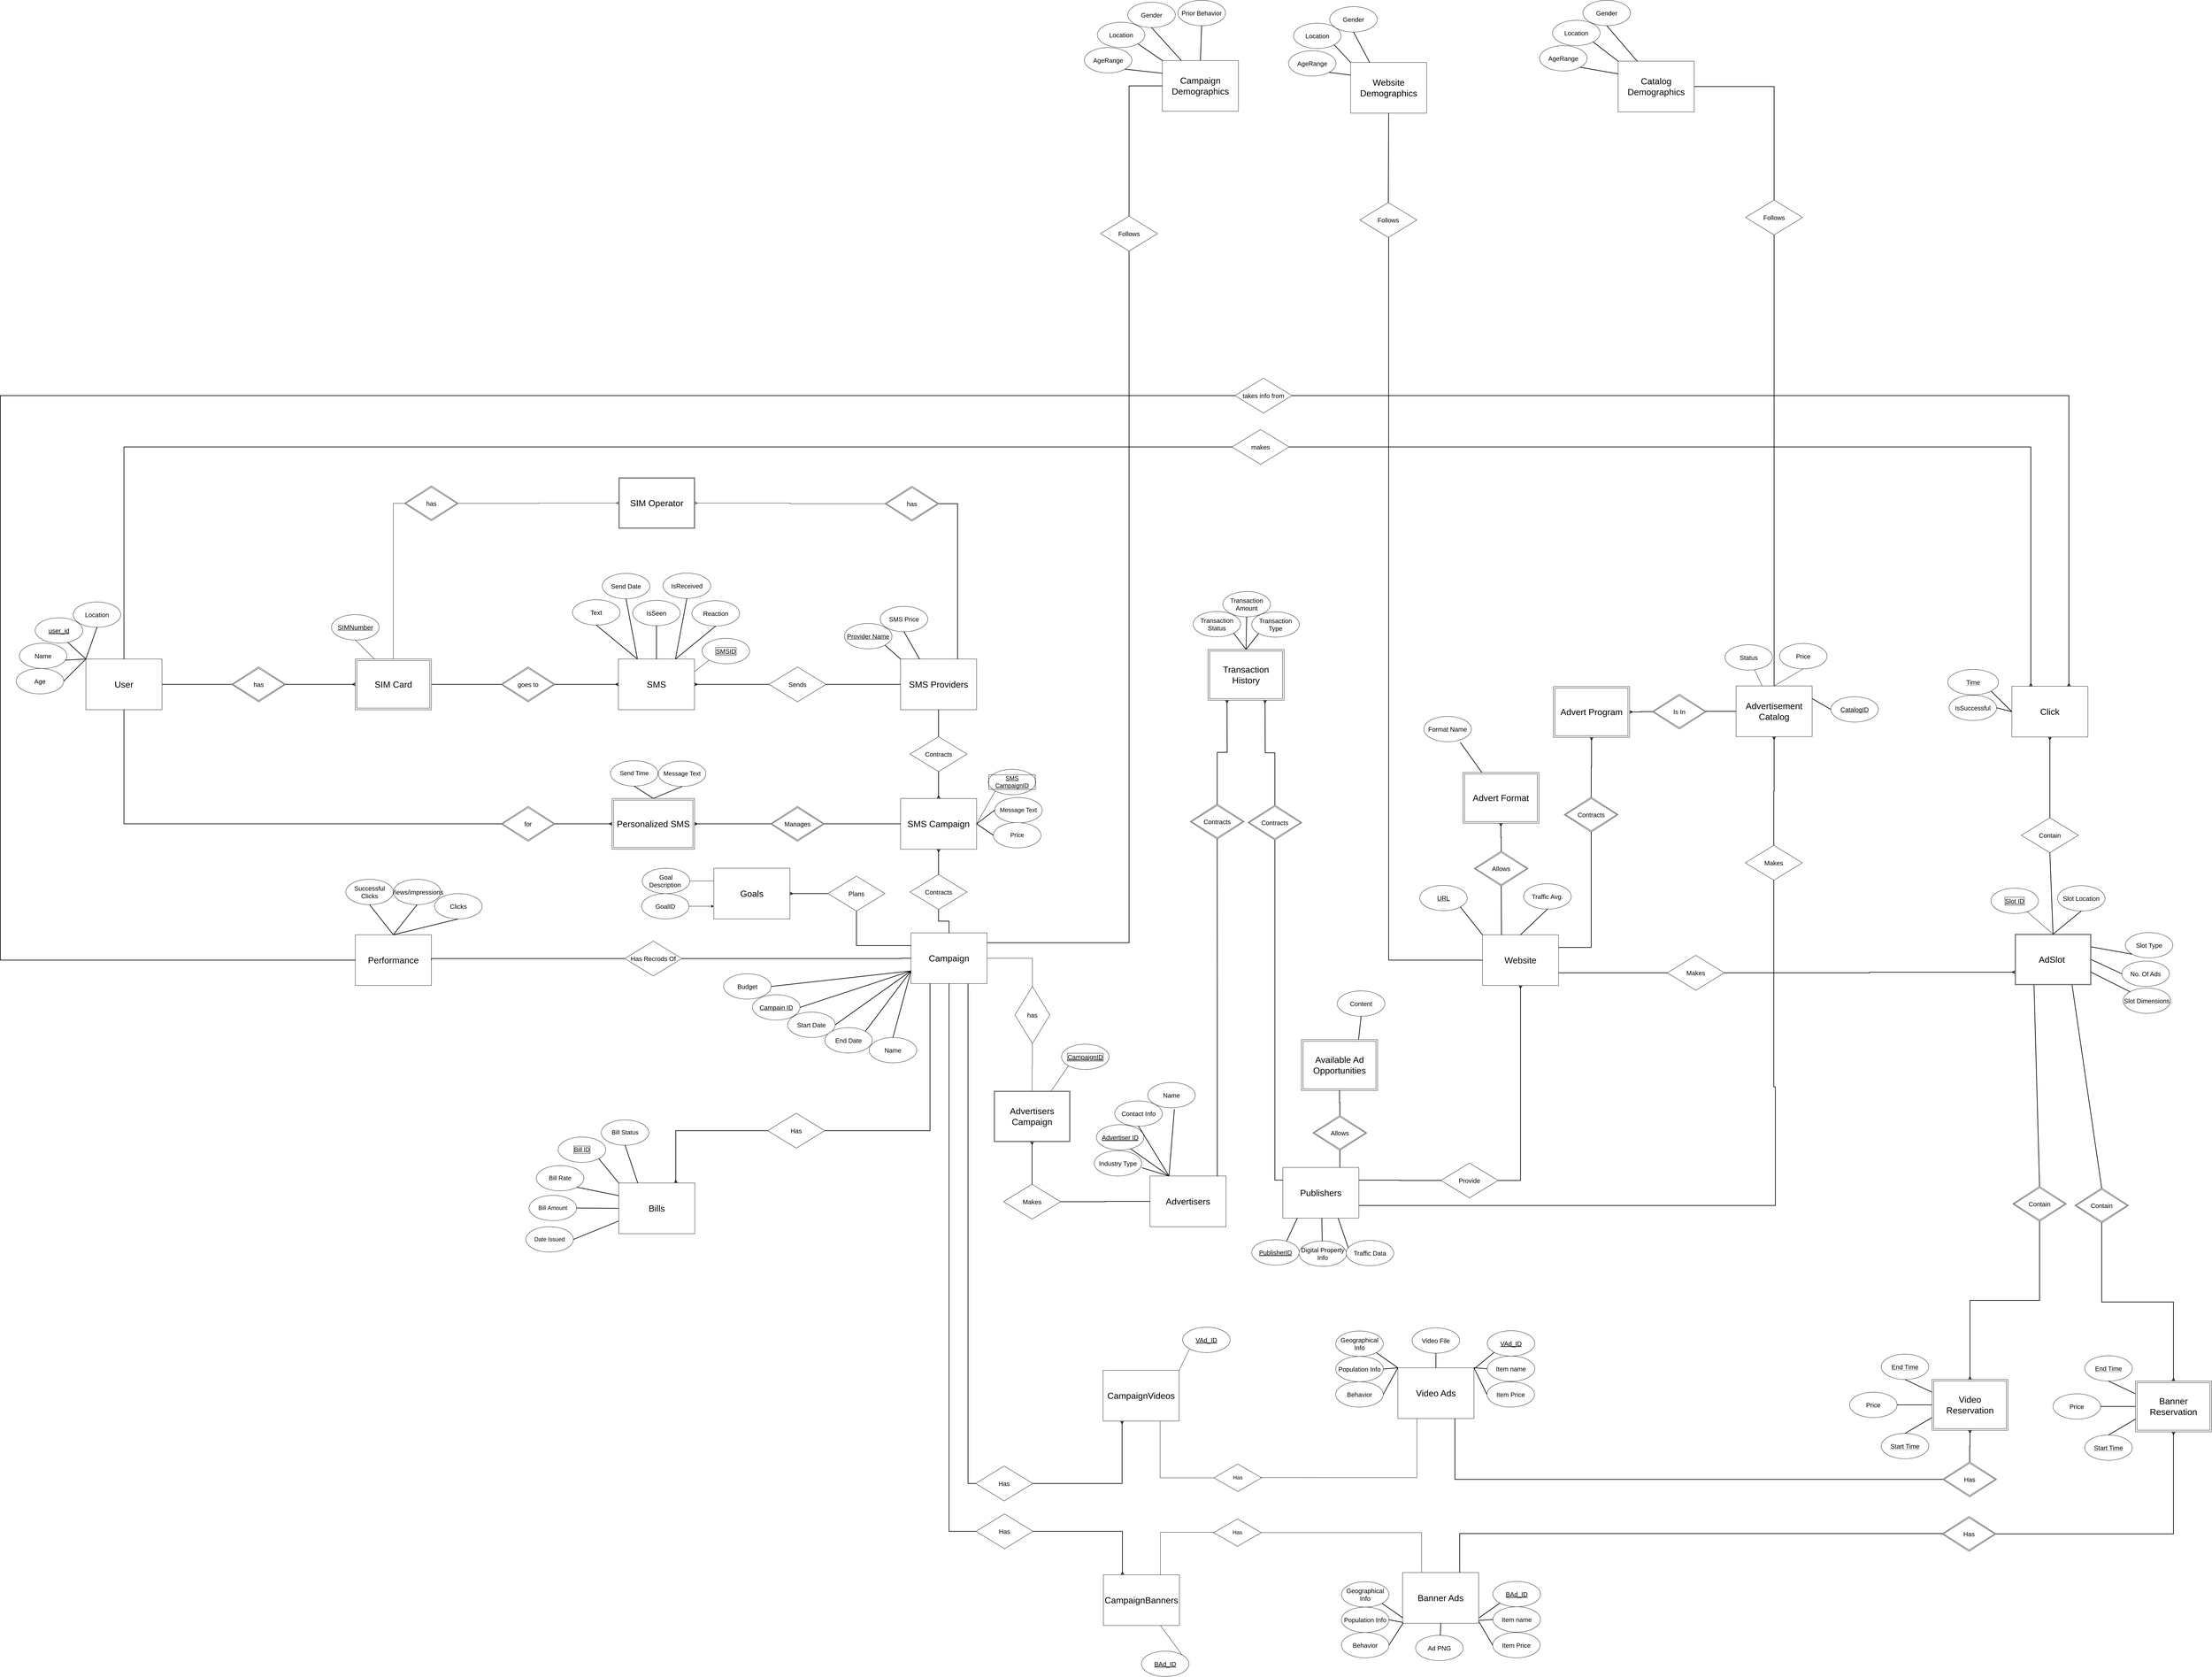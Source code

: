 <mxfile version="24.4.0" type="device">
  <diagram name="Page-1" id="rMqFLo4yeQgb6alcTeTj">
    <mxGraphModel dx="5466" dy="5226" grid="0" gridSize="10" guides="0" tooltips="1" connect="1" arrows="1" fold="1" page="0" pageScale="1" pageWidth="850" pageHeight="1100" math="0" shadow="0">
      <root>
        <mxCell id="0" />
        <mxCell id="1" parent="0" />
        <mxCell id="_15A2yjKzG1fL81N2Qrf-47" style="edgeStyle=orthogonalEdgeStyle;rounded=0;orthogonalLoop=1;jettySize=auto;html=1;exitX=0;exitY=0.5;exitDx=0;exitDy=0;entryX=1;entryY=0.5;entryDx=0;entryDy=0;strokeWidth=2;endArrow=none;endFill=0;startArrow=none;startFill=0;labelBackgroundColor=none;fontColor=default;" parent="1" source="HJBQLfcIMxA2RAIzCKtX-2" target="KY6znFwYnpScZcbNf9Kh-43" edge="1">
          <mxGeometry relative="1" as="geometry">
            <mxPoint x="1591" y="-1587.5" as="sourcePoint" />
            <mxPoint x="1441" y="-1545" as="targetPoint" />
            <Array as="points">
              <mxPoint x="1437" y="-1545" />
            </Array>
          </mxGeometry>
        </mxCell>
        <mxCell id="WJK_U8smoEqXGCasHHVZ-19" value="" style="rounded=0;orthogonalLoop=1;jettySize=auto;html=1;endArrow=none;endFill=0;" parent="1" source="HJBQLfcIMxA2RAIzCKtX-2" target="WJK_U8smoEqXGCasHHVZ-17" edge="1">
          <mxGeometry relative="1" as="geometry" />
        </mxCell>
        <mxCell id="WJK_U8smoEqXGCasHHVZ-23" style="rounded=0;orthogonalLoop=1;jettySize=auto;html=1;exitX=0.5;exitY=0;exitDx=0;exitDy=0;entryX=0.5;entryY=1;entryDx=0;entryDy=0;align=center;verticalAlign=middle;fontFamily=Helvetica;fontSize=11;fontColor=default;labelBackgroundColor=default;endArrow=none;endFill=0;" parent="1" source="HJBQLfcIMxA2RAIzCKtX-2" target="WJK_U8smoEqXGCasHHVZ-21" edge="1">
          <mxGeometry relative="1" as="geometry" />
        </mxCell>
        <mxCell id="ykIt7jONB_DzhQzicKHN-78" style="rounded=0;orthogonalLoop=1;jettySize=auto;html=1;exitX=1;exitY=0.25;exitDx=0;exitDy=0;entryX=0;entryY=0.5;entryDx=0;entryDy=0;strokeWidth=2;endArrow=none;endFill=0;" parent="1" source="HJBQLfcIMxA2RAIzCKtX-2" target="ykIt7jONB_DzhQzicKHN-77" edge="1">
          <mxGeometry relative="1" as="geometry" />
        </mxCell>
        <mxCell id="HJBQLfcIMxA2RAIzCKtX-2" value="&lt;font style=&quot;font-size: 28px;&quot;&gt;Advertisement Catalog&lt;/font&gt;" style="whiteSpace=wrap;html=1;align=center;labelBackgroundColor=none;" parent="1" vertex="1">
          <mxGeometry x="1676" y="-1625" width="240" height="160" as="geometry" />
        </mxCell>
        <mxCell id="_15A2yjKzG1fL81N2Qrf-33" style="edgeStyle=orthogonalEdgeStyle;rounded=0;orthogonalLoop=1;jettySize=auto;html=1;exitX=0;exitY=0.5;exitDx=0;exitDy=0;entryX=1;entryY=0.5;entryDx=0;entryDy=0;endArrow=none;endFill=0;strokeWidth=2;labelBackgroundColor=none;fontColor=default;" parent="1" source="HJBQLfcIMxA2RAIzCKtX-8" target="_15A2yjKzG1fL81N2Qrf-32" edge="1">
          <mxGeometry relative="1" as="geometry" />
        </mxCell>
        <mxCell id="_15A2yjKzG1fL81N2Qrf-85" style="edgeStyle=orthogonalEdgeStyle;rounded=0;orthogonalLoop=1;jettySize=auto;html=1;exitX=0.885;exitY=0.002;exitDx=0;exitDy=0;entryX=0.5;entryY=1;entryDx=0;entryDy=0;endArrow=none;endFill=0;strokeWidth=2;labelBackgroundColor=none;fontColor=default;exitPerimeter=0;" parent="1" source="HJBQLfcIMxA2RAIzCKtX-8" target="KY6znFwYnpScZcbNf9Kh-40" edge="1">
          <mxGeometry relative="1" as="geometry">
            <mxPoint x="-90" y="-990" as="targetPoint" />
          </mxGeometry>
        </mxCell>
        <mxCell id="WJK_U8smoEqXGCasHHVZ-97" style="rounded=0;orthogonalLoop=1;jettySize=auto;html=1;exitX=0.25;exitY=0;exitDx=0;exitDy=0;entryX=0.5;entryY=1;entryDx=0;entryDy=0;strokeWidth=2;align=center;verticalAlign=middle;fontFamily=Helvetica;fontSize=11;fontColor=default;labelBackgroundColor=default;endArrow=none;endFill=0;" parent="1" source="HJBQLfcIMxA2RAIzCKtX-8" target="HJBQLfcIMxA2RAIzCKtX-12" edge="1">
          <mxGeometry relative="1" as="geometry" />
        </mxCell>
        <mxCell id="sYPwts_0lBEm5POwUO4w-2" style="rounded=0;orthogonalLoop=1;jettySize=auto;html=1;exitX=0.25;exitY=0;exitDx=0;exitDy=0;entryX=0.5;entryY=1;entryDx=0;entryDy=0;endArrow=none;endFill=0;strokeWidth=2;" parent="1" source="HJBQLfcIMxA2RAIzCKtX-8" edge="1">
          <mxGeometry relative="1" as="geometry">
            <mxPoint x="-96" y="-290" as="targetPoint" />
          </mxGeometry>
        </mxCell>
        <mxCell id="HJBQLfcIMxA2RAIzCKtX-8" value="&lt;font style=&quot;font-size: 28px;&quot;&gt;Advertisers&lt;/font&gt;" style="whiteSpace=wrap;html=1;align=center;labelBackgroundColor=none;" parent="1" vertex="1">
          <mxGeometry x="-173" y="-79" width="240" height="160" as="geometry" />
        </mxCell>
        <mxCell id="_15A2yjKzG1fL81N2Qrf-40" style="edgeStyle=orthogonalEdgeStyle;rounded=0;orthogonalLoop=1;jettySize=auto;html=1;exitX=1;exitY=0.25;exitDx=0;exitDy=0;entryX=0;entryY=0.5;entryDx=0;entryDy=0;endArrow=none;endFill=0;strokeWidth=2;labelBackgroundColor=none;fontColor=default;" parent="1" source="HJBQLfcIMxA2RAIzCKtX-9" target="_15A2yjKzG1fL81N2Qrf-39" edge="1">
          <mxGeometry relative="1" as="geometry" />
        </mxCell>
        <mxCell id="_15A2yjKzG1fL81N2Qrf-84" style="edgeStyle=orthogonalEdgeStyle;rounded=0;orthogonalLoop=1;jettySize=auto;html=1;exitX=0;exitY=0.25;exitDx=0;exitDy=0;entryX=0.5;entryY=1;entryDx=0;entryDy=0;endArrow=none;endFill=0;strokeWidth=2;labelBackgroundColor=none;fontColor=default;" parent="1" source="HJBQLfcIMxA2RAIzCKtX-9" target="KY6znFwYnpScZcbNf9Kh-39" edge="1">
          <mxGeometry relative="1" as="geometry">
            <mxPoint x="90" y="-990" as="targetPoint" />
          </mxGeometry>
        </mxCell>
        <mxCell id="WJK_U8smoEqXGCasHHVZ-94" style="rounded=0;orthogonalLoop=1;jettySize=auto;html=1;exitX=0.5;exitY=0;exitDx=0;exitDy=0;entryX=0.5;entryY=1;entryDx=0;entryDy=0;strokeWidth=2;align=center;verticalAlign=middle;fontFamily=Helvetica;fontSize=11;fontColor=default;labelBackgroundColor=default;endArrow=none;endFill=0;" parent="1" source="HJBQLfcIMxA2RAIzCKtX-9" target="HJBQLfcIMxA2RAIzCKtX-16" edge="1">
          <mxGeometry relative="1" as="geometry" />
        </mxCell>
        <mxCell id="WJK_U8smoEqXGCasHHVZ-95" style="rounded=0;orthogonalLoop=1;jettySize=auto;html=1;exitX=0.5;exitY=0;exitDx=0;exitDy=0;entryX=0;entryY=1;entryDx=0;entryDy=0;strokeWidth=2;align=center;verticalAlign=middle;fontFamily=Helvetica;fontSize=11;fontColor=default;labelBackgroundColor=default;endArrow=none;endFill=0;" parent="1" source="HJBQLfcIMxA2RAIzCKtX-9" target="HJBQLfcIMxA2RAIzCKtX-17" edge="1">
          <mxGeometry relative="1" as="geometry" />
        </mxCell>
        <mxCell id="nffMpW2F2TJVQEn2vzGt-19" style="edgeStyle=orthogonalEdgeStyle;rounded=0;orthogonalLoop=1;jettySize=auto;html=1;exitX=1;exitY=0.75;exitDx=0;exitDy=0;strokeWidth=2;align=center;verticalAlign=middle;fontFamily=Helvetica;fontSize=11;fontColor=default;labelBackgroundColor=default;endArrow=none;endFill=0;entryX=0.5;entryY=1;entryDx=0;entryDy=0;" parent="1" source="HJBQLfcIMxA2RAIzCKtX-9" target="nffMpW2F2TJVQEn2vzGt-20" edge="1">
          <mxGeometry relative="1" as="geometry">
            <mxPoint x="1621" y="-360" as="targetPoint" />
            <Array as="points">
              <mxPoint x="1800" y="14" />
              <mxPoint x="1800" y="-360" />
              <mxPoint x="1795" y="-360" />
            </Array>
          </mxGeometry>
        </mxCell>
        <mxCell id="ykIt7jONB_DzhQzicKHN-60" style="rounded=0;orthogonalLoop=1;jettySize=auto;html=1;exitX=0.5;exitY=0;exitDx=0;exitDy=0;entryX=0.5;entryY=1;entryDx=0;entryDy=0;endArrow=none;endFill=0;strokeWidth=2;" parent="1" source="HJBQLfcIMxA2RAIzCKtX-9" target="ykIt7jONB_DzhQzicKHN-59" edge="1">
          <mxGeometry relative="1" as="geometry" />
        </mxCell>
        <mxCell id="nA84OPC8JA7-tRv5JkJH-3" style="rounded=0;orthogonalLoop=1;jettySize=auto;html=1;exitX=0.75;exitY=0;exitDx=0;exitDy=0;entryX=0.5;entryY=1;entryDx=0;entryDy=0;endArrow=none;endFill=0;strokeWidth=2;" edge="1" parent="1" source="HJBQLfcIMxA2RAIzCKtX-9" target="nA84OPC8JA7-tRv5JkJH-6">
          <mxGeometry relative="1" as="geometry">
            <mxPoint x="426" y="-154" as="targetPoint" />
          </mxGeometry>
        </mxCell>
        <mxCell id="HJBQLfcIMxA2RAIzCKtX-9" value="&lt;font style=&quot;font-size: 28px;&quot;&gt;Publishers&lt;/font&gt;" style="whiteSpace=wrap;html=1;align=center;labelBackgroundColor=none;" parent="1" vertex="1">
          <mxGeometry x="246" y="-106" width="240" height="160" as="geometry" />
        </mxCell>
        <mxCell id="HJBQLfcIMxA2RAIzCKtX-12" value="&lt;font style=&quot;font-size: 20px;&quot;&gt;Contact Info&lt;/font&gt;" style="ellipse;whiteSpace=wrap;html=1;align=center;labelBackgroundColor=none;" parent="1" vertex="1">
          <mxGeometry x="-284" y="-316" width="150" height="80" as="geometry" />
        </mxCell>
        <mxCell id="HJBQLfcIMxA2RAIzCKtX-13" value="&lt;font style=&quot;font-size: 20px;&quot;&gt;Industry Type&lt;/font&gt;" style="ellipse;whiteSpace=wrap;html=1;align=center;labelBackgroundColor=none;" parent="1" vertex="1">
          <mxGeometry x="-349" y="-159" width="150" height="80" as="geometry" />
        </mxCell>
        <mxCell id="HJBQLfcIMxA2RAIzCKtX-14" value="&lt;font style=&quot;font-size: 20px;&quot;&gt;&lt;u&gt;Advertiser ID&lt;/u&gt;&lt;/font&gt;" style="ellipse;whiteSpace=wrap;html=1;align=center;labelBackgroundColor=none;" parent="1" vertex="1">
          <mxGeometry x="-342" y="-241" width="150" height="80" as="geometry" />
        </mxCell>
        <mxCell id="HJBQLfcIMxA2RAIzCKtX-16" value="&lt;font style=&quot;font-size: 20px;&quot;&gt;Digital Property Info&lt;/font&gt;" style="ellipse;whiteSpace=wrap;html=1;align=center;labelBackgroundColor=none;" parent="1" vertex="1">
          <mxGeometry x="297" y="126" width="150" height="80" as="geometry" />
        </mxCell>
        <mxCell id="HJBQLfcIMxA2RAIzCKtX-17" value="&lt;font style=&quot;font-size: 20px;&quot;&gt;Traffic Data&lt;/font&gt;" style="ellipse;whiteSpace=wrap;html=1;align=center;labelBackgroundColor=none;" parent="1" vertex="1">
          <mxGeometry x="446" y="124" width="150" height="80" as="geometry" />
        </mxCell>
        <mxCell id="_15A2yjKzG1fL81N2Qrf-37" style="edgeStyle=orthogonalEdgeStyle;rounded=0;orthogonalLoop=1;jettySize=auto;html=1;exitX=0.25;exitY=1;exitDx=0;exitDy=0;entryX=1;entryY=0.5;entryDx=0;entryDy=0;endArrow=none;endFill=0;strokeWidth=2;labelBackgroundColor=none;fontColor=default;" parent="1" source="HJBQLfcIMxA2RAIzCKtX-21" target="sYPwts_0lBEm5POwUO4w-9" edge="1">
          <mxGeometry relative="1" as="geometry">
            <mxPoint x="-1194" y="-367" as="targetPoint" />
            <mxPoint x="-909" y="-287" as="sourcePoint" />
          </mxGeometry>
        </mxCell>
        <mxCell id="_15A2yjKzG1fL81N2Qrf-71" style="edgeStyle=orthogonalEdgeStyle;rounded=0;orthogonalLoop=1;jettySize=auto;html=1;exitX=0;exitY=0.5;exitDx=0;exitDy=0;entryX=1;entryY=0.5;entryDx=0;entryDy=0;endArrow=none;endFill=0;strokeWidth=2;startArrow=none;startFill=0;labelBackgroundColor=none;fontColor=default;" parent="1" source="HJBQLfcIMxA2RAIzCKtX-21" target="_15A2yjKzG1fL81N2Qrf-70" edge="1">
          <mxGeometry relative="1" as="geometry">
            <Array as="points">
              <mxPoint x="-960" y="-765" />
            </Array>
          </mxGeometry>
        </mxCell>
        <mxCell id="sYPwts_0lBEm5POwUO4w-17" style="edgeStyle=orthogonalEdgeStyle;rounded=0;orthogonalLoop=1;jettySize=auto;html=1;exitX=1;exitY=0.25;exitDx=0;exitDy=0;strokeWidth=2;align=center;verticalAlign=middle;fontFamily=Helvetica;fontSize=11;fontColor=default;labelBackgroundColor=default;endArrow=none;endFill=0;entryX=0.5;entryY=1;entryDx=0;entryDy=0;" parent="1" target="nffMpW2F2TJVQEn2vzGt-9" edge="1">
          <mxGeometry relative="1" as="geometry">
            <mxPoint x="-300" y="-3000" as="targetPoint" />
            <mxPoint x="-720" y="-815" as="sourcePoint" />
            <Array as="points">
              <mxPoint x="-239" y="-815" />
            </Array>
          </mxGeometry>
        </mxCell>
        <mxCell id="KY6znFwYnpScZcbNf9Kh-32" style="edgeStyle=none;rounded=0;orthogonalLoop=1;jettySize=auto;html=1;exitX=0;exitY=0.75;exitDx=0;exitDy=0;entryX=1;entryY=0.5;entryDx=0;entryDy=0;strokeWidth=2;align=center;verticalAlign=middle;fontFamily=Helvetica;fontSize=11;fontColor=default;labelBackgroundColor=default;endArrow=none;endFill=0;" parent="1" source="HJBQLfcIMxA2RAIzCKtX-21" target="tO78WJFpl2rLPytFNGNK-1" edge="1">
          <mxGeometry relative="1" as="geometry" />
        </mxCell>
        <mxCell id="KY6znFwYnpScZcbNf9Kh-33" style="edgeStyle=none;rounded=0;orthogonalLoop=1;jettySize=auto;html=1;exitX=0;exitY=0.75;exitDx=0;exitDy=0;entryX=1;entryY=0.5;entryDx=0;entryDy=0;strokeWidth=2;align=center;verticalAlign=middle;fontFamily=Helvetica;fontSize=11;fontColor=default;labelBackgroundColor=default;endArrow=none;endFill=0;" parent="1" source="HJBQLfcIMxA2RAIzCKtX-21" target="HJBQLfcIMxA2RAIzCKtX-29" edge="1">
          <mxGeometry relative="1" as="geometry" />
        </mxCell>
        <mxCell id="KY6znFwYnpScZcbNf9Kh-34" style="edgeStyle=none;rounded=0;orthogonalLoop=1;jettySize=auto;html=1;exitX=0;exitY=0.75;exitDx=0;exitDy=0;entryX=1;entryY=0;entryDx=0;entryDy=0;strokeWidth=2;align=center;verticalAlign=middle;fontFamily=Helvetica;fontSize=11;fontColor=default;labelBackgroundColor=default;endArrow=none;endFill=0;" parent="1" source="HJBQLfcIMxA2RAIzCKtX-21" target="HJBQLfcIMxA2RAIzCKtX-30" edge="1">
          <mxGeometry relative="1" as="geometry" />
        </mxCell>
        <mxCell id="KY6znFwYnpScZcbNf9Kh-35" style="edgeStyle=none;rounded=0;orthogonalLoop=1;jettySize=auto;html=1;exitX=0;exitY=0.75;exitDx=0;exitDy=0;entryX=0.5;entryY=0;entryDx=0;entryDy=0;strokeWidth=2;align=center;verticalAlign=middle;fontFamily=Helvetica;fontSize=11;fontColor=default;labelBackgroundColor=default;endArrow=none;endFill=0;" parent="1" source="HJBQLfcIMxA2RAIzCKtX-21" target="sYPwts_0lBEm5POwUO4w-22" edge="1">
          <mxGeometry relative="1" as="geometry" />
        </mxCell>
        <mxCell id="ykIt7jONB_DzhQzicKHN-40" style="edgeStyle=orthogonalEdgeStyle;rounded=0;orthogonalLoop=1;jettySize=auto;html=1;exitX=0.75;exitY=1;exitDx=0;exitDy=0;strokeWidth=2;endArrow=none;endFill=0;entryX=0;entryY=0.5;entryDx=0;entryDy=0;" parent="1" source="HJBQLfcIMxA2RAIzCKtX-21" target="ykIt7jONB_DzhQzicKHN-41" edge="1">
          <mxGeometry relative="1" as="geometry">
            <mxPoint x="-780" y="1350" as="targetPoint" />
          </mxGeometry>
        </mxCell>
        <mxCell id="ykIt7jONB_DzhQzicKHN-64" style="edgeStyle=orthogonalEdgeStyle;rounded=0;orthogonalLoop=1;jettySize=auto;html=1;exitX=0;exitY=0.25;exitDx=0;exitDy=0;entryX=0.5;entryY=1;entryDx=0;entryDy=0;endArrow=none;endFill=0;strokeWidth=2;" parent="1" source="HJBQLfcIMxA2RAIzCKtX-21" target="ykIt7jONB_DzhQzicKHN-63" edge="1">
          <mxGeometry relative="1" as="geometry" />
        </mxCell>
        <mxCell id="EIUh8kyO0lsEjqV6wo-X-4" style="edgeStyle=orthogonalEdgeStyle;rounded=0;orthogonalLoop=1;jettySize=auto;html=1;exitX=1;exitY=0.5;exitDx=0;exitDy=0;entryX=0;entryY=0.5;entryDx=0;entryDy=0;endArrow=none;endFill=0;" parent="1" source="HJBQLfcIMxA2RAIzCKtX-21" target="EIUh8kyO0lsEjqV6wo-X-3" edge="1">
          <mxGeometry relative="1" as="geometry" />
        </mxCell>
        <mxCell id="HJBQLfcIMxA2RAIzCKtX-21" value="&lt;font style=&quot;font-size: 28px;&quot;&gt;Campaign&lt;/font&gt;" style="whiteSpace=wrap;html=1;align=center;labelBackgroundColor=none;" parent="1" vertex="1">
          <mxGeometry x="-927" y="-846" width="240" height="160" as="geometry" />
        </mxCell>
        <mxCell id="KY6znFwYnpScZcbNf9Kh-36" style="edgeStyle=none;rounded=0;orthogonalLoop=1;jettySize=auto;html=1;exitX=1;exitY=0.5;exitDx=0;exitDy=0;entryX=0;entryY=0.75;entryDx=0;entryDy=0;strokeWidth=2;align=center;verticalAlign=middle;fontFamily=Helvetica;fontSize=11;fontColor=default;labelBackgroundColor=default;endArrow=none;endFill=0;" parent="1" source="HJBQLfcIMxA2RAIzCKtX-25" target="HJBQLfcIMxA2RAIzCKtX-21" edge="1">
          <mxGeometry relative="1" as="geometry" />
        </mxCell>
        <mxCell id="HJBQLfcIMxA2RAIzCKtX-25" value="&lt;font style=&quot;font-size: 20px;&quot;&gt;Budget&lt;/font&gt;" style="ellipse;whiteSpace=wrap;html=1;align=center;labelBackgroundColor=none;" parent="1" vertex="1">
          <mxGeometry x="-1518" y="-717" width="150" height="80" as="geometry" />
        </mxCell>
        <mxCell id="HJBQLfcIMxA2RAIzCKtX-29" value="&lt;font style=&quot;font-size: 20px;&quot;&gt;Start Date&lt;/font&gt;" style="ellipse;whiteSpace=wrap;html=1;align=center;labelBackgroundColor=none;" parent="1" vertex="1">
          <mxGeometry x="-1316" y="-596" width="150" height="80" as="geometry" />
        </mxCell>
        <mxCell id="HJBQLfcIMxA2RAIzCKtX-30" value="&lt;font style=&quot;font-size: 20px;&quot;&gt;End Date&lt;/font&gt;" style="ellipse;whiteSpace=wrap;html=1;align=center;labelBackgroundColor=none;" parent="1" vertex="1">
          <mxGeometry x="-1199" y="-547" width="150" height="80" as="geometry" />
        </mxCell>
        <mxCell id="HJBQLfcIMxA2RAIzCKtX-36" value="&lt;font style=&quot;font-size: 18px;&quot;&gt;Bill&amp;nbsp;Amount&lt;/font&gt;" style="ellipse;whiteSpace=wrap;html=1;align=center;labelBackgroundColor=none;" parent="1" vertex="1">
          <mxGeometry x="-2132" y="-18" width="150" height="80" as="geometry" />
        </mxCell>
        <mxCell id="HJBQLfcIMxA2RAIzCKtX-37" value="&lt;font style=&quot;font-size: 19px;&quot;&gt;Bill Rate&lt;/font&gt;" style="ellipse;whiteSpace=wrap;html=1;align=center;labelBackgroundColor=none;" parent="1" vertex="1">
          <mxGeometry x="-2109" y="-112" width="150" height="80" as="geometry" />
        </mxCell>
        <mxCell id="HJBQLfcIMxA2RAIzCKtX-38" value="&lt;font style=&quot;font-size: 19px;&quot;&gt;Bill&amp;nbsp;Status&lt;/font&gt;" style="ellipse;whiteSpace=wrap;html=1;align=center;labelBackgroundColor=none;" parent="1" vertex="1">
          <mxGeometry x="-1904" y="-256" width="150" height="80" as="geometry" />
        </mxCell>
        <mxCell id="WJK_U8smoEqXGCasHHVZ-85" style="edgeStyle=orthogonalEdgeStyle;rounded=0;orthogonalLoop=1;jettySize=auto;html=1;exitX=0;exitY=0.5;exitDx=0;exitDy=0;entryX=0;entryY=0.5;entryDx=0;entryDy=0;strokeWidth=2;align=center;verticalAlign=middle;fontFamily=Helvetica;fontSize=11;fontColor=default;labelBackgroundColor=default;endArrow=none;endFill=0;" parent="1" source="_15A2yjKzG1fL81N2Qrf-1" target="WJK_U8smoEqXGCasHHVZ-83" edge="1">
          <mxGeometry relative="1" as="geometry">
            <Array as="points">
              <mxPoint x="-3800" y="-760" />
              <mxPoint x="-3800" y="-2541" />
            </Array>
          </mxGeometry>
        </mxCell>
        <mxCell id="sYPwts_0lBEm5POwUO4w-4" style="edgeStyle=none;rounded=0;orthogonalLoop=1;jettySize=auto;html=1;exitX=0.5;exitY=0;exitDx=0;exitDy=0;entryX=0.5;entryY=1;entryDx=0;entryDy=0;strokeWidth=2;align=center;verticalAlign=middle;fontFamily=Helvetica;fontSize=11;fontColor=default;labelBackgroundColor=default;endArrow=none;endFill=0;" parent="1" source="_15A2yjKzG1fL81N2Qrf-1" target="WJK_U8smoEqXGCasHHVZ-47" edge="1">
          <mxGeometry relative="1" as="geometry" />
        </mxCell>
        <mxCell id="sYPwts_0lBEm5POwUO4w-5" style="edgeStyle=none;rounded=0;orthogonalLoop=1;jettySize=auto;html=1;exitX=0.5;exitY=0;exitDx=0;exitDy=0;entryX=0.5;entryY=1;entryDx=0;entryDy=0;strokeWidth=2;align=center;verticalAlign=middle;fontFamily=Helvetica;fontSize=11;fontColor=default;labelBackgroundColor=default;endArrow=none;endFill=0;" parent="1" source="_15A2yjKzG1fL81N2Qrf-1" target="_15A2yjKzG1fL81N2Qrf-3" edge="1">
          <mxGeometry relative="1" as="geometry" />
        </mxCell>
        <mxCell id="sYPwts_0lBEm5POwUO4w-6" style="edgeStyle=none;rounded=0;orthogonalLoop=1;jettySize=auto;html=1;exitX=0.5;exitY=0;exitDx=0;exitDy=0;entryX=0.5;entryY=1;entryDx=0;entryDy=0;strokeWidth=2;align=center;verticalAlign=middle;fontFamily=Helvetica;fontSize=11;fontColor=default;labelBackgroundColor=default;endArrow=none;endFill=0;" parent="1" source="_15A2yjKzG1fL81N2Qrf-1" target="_15A2yjKzG1fL81N2Qrf-2" edge="1">
          <mxGeometry relative="1" as="geometry" />
        </mxCell>
        <mxCell id="_15A2yjKzG1fL81N2Qrf-1" value="&lt;font style=&quot;font-size: 28px;&quot;&gt;Performance&lt;/font&gt;" style="whiteSpace=wrap;html=1;align=center;labelBackgroundColor=none;" parent="1" vertex="1">
          <mxGeometry x="-2680" y="-840" width="240" height="160" as="geometry" />
        </mxCell>
        <mxCell id="_15A2yjKzG1fL81N2Qrf-2" value="&lt;font style=&quot;font-size: 20px;&quot;&gt;Clicks&lt;/font&gt;" style="ellipse;whiteSpace=wrap;html=1;align=center;labelBackgroundColor=none;" parent="1" vertex="1">
          <mxGeometry x="-2430" y="-970" width="150" height="80" as="geometry" />
        </mxCell>
        <mxCell id="_15A2yjKzG1fL81N2Qrf-3" value="&lt;font style=&quot;font-size: 20px;&quot;&gt;Views/impressions&lt;/font&gt;" style="ellipse;whiteSpace=wrap;html=1;align=center;labelBackgroundColor=none;" parent="1" vertex="1">
          <mxGeometry x="-2560" y="-1015" width="150" height="80" as="geometry" />
        </mxCell>
        <mxCell id="WJK_U8smoEqXGCasHHVZ-34" style="edgeStyle=orthogonalEdgeStyle;rounded=0;orthogonalLoop=1;jettySize=auto;html=1;exitX=1;exitY=0.25;exitDx=0;exitDy=0;entryX=0.5;entryY=1;entryDx=0;entryDy=0;align=center;verticalAlign=middle;fontFamily=Helvetica;fontSize=11;fontColor=default;labelBackgroundColor=default;endArrow=none;endFill=0;strokeWidth=2;" parent="1" source="_15A2yjKzG1fL81N2Qrf-4" target="KY6znFwYnpScZcbNf9Kh-44" edge="1">
          <mxGeometry relative="1" as="geometry">
            <mxPoint x="1086" y="-1205" as="targetPoint" />
          </mxGeometry>
        </mxCell>
        <mxCell id="sYPwts_0lBEm5POwUO4w-16" style="edgeStyle=orthogonalEdgeStyle;rounded=0;orthogonalLoop=1;jettySize=auto;html=1;exitX=0;exitY=0.5;exitDx=0;exitDy=0;entryX=0.5;entryY=1;entryDx=0;entryDy=0;strokeWidth=2;align=center;verticalAlign=middle;fontFamily=Helvetica;fontSize=11;fontColor=default;labelBackgroundColor=default;endArrow=none;endFill=0;" parent="1" source="_15A2yjKzG1fL81N2Qrf-4" target="sYPwts_0lBEm5POwUO4w-14" edge="1">
          <mxGeometry relative="1" as="geometry">
            <Array as="points">
              <mxPoint x="580" y="-760" />
              <mxPoint x="580" y="-3040" />
            </Array>
          </mxGeometry>
        </mxCell>
        <mxCell id="KY6znFwYnpScZcbNf9Kh-22" style="edgeStyle=none;rounded=0;orthogonalLoop=1;jettySize=auto;html=1;exitX=0.5;exitY=0;exitDx=0;exitDy=0;entryX=0.5;entryY=1;entryDx=0;entryDy=0;strokeWidth=2;align=center;verticalAlign=middle;fontFamily=Helvetica;fontSize=11;fontColor=default;labelBackgroundColor=default;endArrow=none;endFill=0;" parent="1" source="_15A2yjKzG1fL81N2Qrf-4" target="_15A2yjKzG1fL81N2Qrf-7" edge="1">
          <mxGeometry relative="1" as="geometry" />
        </mxCell>
        <mxCell id="KY6znFwYnpScZcbNf9Kh-23" style="edgeStyle=none;rounded=0;orthogonalLoop=1;jettySize=auto;html=1;exitX=0.25;exitY=0;exitDx=0;exitDy=0;entryX=0.5;entryY=1;entryDx=0;entryDy=0;strokeWidth=2;align=center;verticalAlign=middle;fontFamily=Helvetica;fontSize=11;fontColor=default;labelBackgroundColor=default;endArrow=none;endFill=0;" parent="1" source="_15A2yjKzG1fL81N2Qrf-4" target="ykIt7jONB_DzhQzicKHN-72" edge="1">
          <mxGeometry relative="1" as="geometry">
            <mxPoint x="900" y="-973" as="targetPoint" />
          </mxGeometry>
        </mxCell>
        <mxCell id="KY6znFwYnpScZcbNf9Kh-24" style="edgeStyle=none;rounded=0;orthogonalLoop=1;jettySize=auto;html=1;exitX=0;exitY=0;exitDx=0;exitDy=0;entryX=1;entryY=1;entryDx=0;entryDy=0;strokeWidth=2;align=center;verticalAlign=middle;fontFamily=Helvetica;fontSize=11;fontColor=default;labelBackgroundColor=default;endArrow=none;endFill=0;" parent="1" source="_15A2yjKzG1fL81N2Qrf-4" target="_15A2yjKzG1fL81N2Qrf-6" edge="1">
          <mxGeometry relative="1" as="geometry">
            <mxPoint x="815" y="-906" as="targetPoint" />
          </mxGeometry>
        </mxCell>
        <mxCell id="ykIt7jONB_DzhQzicKHN-83" style="edgeStyle=orthogonalEdgeStyle;rounded=0;orthogonalLoop=1;jettySize=auto;html=1;exitX=1;exitY=0.75;exitDx=0;exitDy=0;entryX=0;entryY=0.5;entryDx=0;entryDy=0;endArrow=none;endFill=0;strokeWidth=2;" parent="1" source="_15A2yjKzG1fL81N2Qrf-4" target="ykIt7jONB_DzhQzicKHN-82" edge="1">
          <mxGeometry relative="1" as="geometry" />
        </mxCell>
        <mxCell id="_15A2yjKzG1fL81N2Qrf-4" value="&lt;font style=&quot;font-size: 28px;&quot;&gt;Website&lt;/font&gt;" style="whiteSpace=wrap;html=1;align=center;labelBackgroundColor=none;" parent="1" vertex="1">
          <mxGeometry x="876" y="-840" width="240" height="160" as="geometry" />
        </mxCell>
        <mxCell id="KY6znFwYnpScZcbNf9Kh-18" style="edgeStyle=none;rounded=0;orthogonalLoop=1;jettySize=auto;html=1;exitX=1;exitY=0.25;exitDx=0;exitDy=0;entryX=0;entryY=1;entryDx=0;entryDy=0;strokeWidth=2;align=center;verticalAlign=middle;fontFamily=Helvetica;fontSize=11;fontColor=default;labelBackgroundColor=default;endArrow=none;endFill=0;" parent="1" source="_15A2yjKzG1fL81N2Qrf-5" target="WJK_U8smoEqXGCasHHVZ-33" edge="1">
          <mxGeometry relative="1" as="geometry">
            <mxPoint x="2212" y="-638" as="sourcePoint" />
          </mxGeometry>
        </mxCell>
        <mxCell id="KY6znFwYnpScZcbNf9Kh-19" style="edgeStyle=none;rounded=0;orthogonalLoop=1;jettySize=auto;html=1;exitX=1;exitY=0.75;exitDx=0;exitDy=0;entryX=0;entryY=0;entryDx=0;entryDy=0;strokeWidth=2;align=center;verticalAlign=middle;fontFamily=Helvetica;fontSize=11;fontColor=default;labelBackgroundColor=default;endArrow=none;endFill=0;" parent="1" source="_15A2yjKzG1fL81N2Qrf-5" target="_15A2yjKzG1fL81N2Qrf-12" edge="1">
          <mxGeometry relative="1" as="geometry">
            <mxPoint x="2092" y="-638" as="sourcePoint" />
          </mxGeometry>
        </mxCell>
        <mxCell id="KY6znFwYnpScZcbNf9Kh-20" style="edgeStyle=none;rounded=0;orthogonalLoop=1;jettySize=auto;html=1;exitX=1;exitY=0.5;exitDx=0;exitDy=0;entryX=0;entryY=0.5;entryDx=0;entryDy=0;strokeWidth=2;align=center;verticalAlign=middle;fontFamily=Helvetica;fontSize=11;fontColor=default;labelBackgroundColor=default;endArrow=none;endFill=0;" parent="1" source="_15A2yjKzG1fL81N2Qrf-5" target="_15A2yjKzG1fL81N2Qrf-13" edge="1">
          <mxGeometry relative="1" as="geometry">
            <mxPoint x="2092" y="-638" as="sourcePoint" />
            <mxPoint x="2907" y="-680" as="targetPoint" />
          </mxGeometry>
        </mxCell>
        <mxCell id="nffMpW2F2TJVQEn2vzGt-18" style="edgeStyle=none;rounded=0;orthogonalLoop=1;jettySize=auto;html=1;exitX=0.5;exitY=0;exitDx=0;exitDy=0;entryX=0.5;entryY=1;entryDx=0;entryDy=0;strokeWidth=2;align=center;verticalAlign=middle;fontFamily=Helvetica;fontSize=11;fontColor=default;labelBackgroundColor=default;endArrow=none;endFill=0;" parent="1" source="_15A2yjKzG1fL81N2Qrf-5" target="WJK_U8smoEqXGCasHHVZ-56" edge="1">
          <mxGeometry relative="1" as="geometry">
            <mxPoint x="2662" y="-840" as="sourcePoint" />
          </mxGeometry>
        </mxCell>
        <mxCell id="_15A2yjKzG1fL81N2Qrf-5" value="&lt;font style=&quot;font-size: 28px;&quot;&gt;AdSlot&amp;nbsp;&lt;/font&gt;" style="whiteSpace=wrap;html=1;align=center;labelBackgroundColor=none;shape=ext;double=1;rounded=0;" parent="1" vertex="1">
          <mxGeometry x="2556" y="-842" width="240" height="160" as="geometry" />
        </mxCell>
        <mxCell id="_15A2yjKzG1fL81N2Qrf-6" value="&lt;font style=&quot;font-size: 20px;&quot;&gt;URL&lt;/font&gt;" style="ellipse;whiteSpace=wrap;html=1;align=center;labelBackgroundColor=none;fontStyle=4" parent="1" vertex="1">
          <mxGeometry x="678" y="-996" width="150" height="80" as="geometry" />
        </mxCell>
        <mxCell id="_15A2yjKzG1fL81N2Qrf-7" value="&lt;font style=&quot;font-size: 20px;&quot;&gt;Traffic Avg.&lt;/font&gt;" style="ellipse;whiteSpace=wrap;html=1;align=center;labelBackgroundColor=none;" parent="1" vertex="1">
          <mxGeometry x="1006" y="-1001" width="150" height="80" as="geometry" />
        </mxCell>
        <mxCell id="WJK_U8smoEqXGCasHHVZ-32" style="edgeStyle=orthogonalEdgeStyle;rounded=0;orthogonalLoop=1;jettySize=auto;html=1;exitX=0.75;exitY=0;exitDx=0;exitDy=0;entryX=1;entryY=0.5;entryDx=0;entryDy=0;align=center;verticalAlign=middle;fontFamily=Helvetica;fontSize=11;fontColor=default;labelBackgroundColor=default;endArrow=none;endFill=0;strokeWidth=2;" parent="1" source="_15A2yjKzG1fL81N2Qrf-10" target="WJK_U8smoEqXGCasHHVZ-30" edge="1">
          <mxGeometry relative="1" as="geometry" />
        </mxCell>
        <mxCell id="KY6znFwYnpScZcbNf9Kh-26" style="edgeStyle=none;rounded=0;orthogonalLoop=1;jettySize=auto;html=1;exitX=0.25;exitY=0;exitDx=0;exitDy=0;entryX=0.5;entryY=1;entryDx=0;entryDy=0;strokeWidth=2;align=center;verticalAlign=middle;fontFamily=Helvetica;fontSize=11;fontColor=default;labelBackgroundColor=default;endArrow=none;endFill=0;" parent="1" source="_15A2yjKzG1fL81N2Qrf-10" target="_15A2yjKzG1fL81N2Qrf-15" edge="1">
          <mxGeometry relative="1" as="geometry" />
        </mxCell>
        <mxCell id="_15A2yjKzG1fL81N2Qrf-10" value="&lt;font style=&quot;font-size: 28px;&quot;&gt;SMS Providers&lt;/font&gt;" style="whiteSpace=wrap;html=1;align=center;labelBackgroundColor=none;" parent="1" vertex="1">
          <mxGeometry x="-960" y="-1710" width="240" height="160" as="geometry" />
        </mxCell>
        <mxCell id="_15A2yjKzG1fL81N2Qrf-12" value="&lt;font style=&quot;font-size: 20px;&quot;&gt;Slot Dimensions&lt;/font&gt;" style="ellipse;whiteSpace=wrap;html=1;align=center;labelBackgroundColor=none;" parent="1" vertex="1">
          <mxGeometry x="2897" y="-672" width="150" height="80" as="geometry" />
        </mxCell>
        <mxCell id="_15A2yjKzG1fL81N2Qrf-13" value="&lt;font style=&quot;font-size: 20px;&quot;&gt;No. Of Ads&lt;/font&gt;" style="ellipse;whiteSpace=wrap;html=1;align=center;labelBackgroundColor=none;" parent="1" vertex="1">
          <mxGeometry x="2893" y="-757" width="150" height="80" as="geometry" />
        </mxCell>
        <mxCell id="KY6znFwYnpScZcbNf9Kh-27" style="edgeStyle=none;rounded=0;orthogonalLoop=1;jettySize=auto;html=1;exitX=1;exitY=1;exitDx=0;exitDy=0;entryX=0;entryY=0;entryDx=0;entryDy=0;strokeWidth=2;align=center;verticalAlign=middle;fontFamily=Helvetica;fontSize=11;fontColor=default;labelBackgroundColor=default;endArrow=none;endFill=0;" parent="1" source="_15A2yjKzG1fL81N2Qrf-14" target="_15A2yjKzG1fL81N2Qrf-10" edge="1">
          <mxGeometry relative="1" as="geometry" />
        </mxCell>
        <mxCell id="_15A2yjKzG1fL81N2Qrf-14" value="&lt;font style=&quot;font-size: 20px;&quot;&gt;Provider Name&lt;/font&gt;" style="ellipse;whiteSpace=wrap;html=1;align=center;labelBackgroundColor=none;fontStyle=4" parent="1" vertex="1">
          <mxGeometry x="-1137" y="-1822" width="150" height="80" as="geometry" />
        </mxCell>
        <mxCell id="_15A2yjKzG1fL81N2Qrf-15" value="&lt;font style=&quot;font-size: 20px;&quot;&gt;SMS Price&lt;/font&gt;" style="ellipse;whiteSpace=wrap;html=1;align=center;labelBackgroundColor=none;" parent="1" vertex="1">
          <mxGeometry x="-1024" y="-1876" width="150" height="80" as="geometry" />
        </mxCell>
        <mxCell id="WJK_U8smoEqXGCasHHVZ-86" style="rounded=0;orthogonalLoop=1;jettySize=auto;html=1;exitX=0.5;exitY=0;exitDx=0;exitDy=0;entryX=0.5;entryY=1;entryDx=0;entryDy=0;strokeWidth=2;align=center;verticalAlign=middle;fontFamily=Helvetica;fontSize=11;fontColor=default;labelBackgroundColor=default;endArrow=none;endFill=0;" parent="1" source="_15A2yjKzG1fL81N2Qrf-19" target="_15A2yjKzG1fL81N2Qrf-23" edge="1">
          <mxGeometry relative="1" as="geometry" />
        </mxCell>
        <mxCell id="_15A2yjKzG1fL81N2Qrf-19" value="&lt;font style=&quot;font-size: 28px;&quot;&gt;Video Ads&lt;/font&gt;" style="whiteSpace=wrap;html=1;align=center;labelBackgroundColor=none;" parent="1" vertex="1">
          <mxGeometry x="609" y="526" width="240" height="160" as="geometry" />
        </mxCell>
        <mxCell id="WJK_U8smoEqXGCasHHVZ-87" style="rounded=0;orthogonalLoop=1;jettySize=auto;html=1;exitX=0.5;exitY=0;exitDx=0;exitDy=0;entryX=0.5;entryY=1;entryDx=0;entryDy=0;strokeWidth=2;align=center;verticalAlign=middle;fontFamily=Helvetica;fontSize=11;fontColor=default;labelBackgroundColor=default;endArrow=none;endFill=0;" parent="1" target="_15A2yjKzG1fL81N2Qrf-27" edge="1">
          <mxGeometry relative="1" as="geometry">
            <mxPoint x="745" y="1315" as="sourcePoint" />
          </mxGeometry>
        </mxCell>
        <mxCell id="_15A2yjKzG1fL81N2Qrf-20" value="&lt;font style=&quot;font-size: 28px;&quot;&gt;Banner Ads&lt;/font&gt;" style="whiteSpace=wrap;html=1;align=center;labelBackgroundColor=none;" parent="1" vertex="1">
          <mxGeometry x="624" y="1172" width="240" height="160" as="geometry" />
        </mxCell>
        <mxCell id="_15A2yjKzG1fL81N2Qrf-23" value="&lt;font style=&quot;font-size: 20px;&quot;&gt;Video File&lt;/font&gt;" style="ellipse;whiteSpace=wrap;html=1;align=center;labelBackgroundColor=none;" parent="1" vertex="1">
          <mxGeometry x="654" y="400" width="150" height="80" as="geometry" />
        </mxCell>
        <mxCell id="_15A2yjKzG1fL81N2Qrf-27" value="&lt;font style=&quot;font-size: 20px;&quot;&gt;Ad PNG&lt;/font&gt;" style="ellipse;whiteSpace=wrap;html=1;align=center;labelBackgroundColor=none;" parent="1" vertex="1">
          <mxGeometry x="665" y="1370" width="150" height="80" as="geometry" />
        </mxCell>
        <mxCell id="WJK_U8smoEqXGCasHHVZ-89" style="rounded=0;orthogonalLoop=1;jettySize=auto;html=1;exitX=1;exitY=0.5;exitDx=0;exitDy=0;strokeWidth=2;align=center;verticalAlign=middle;fontFamily=Helvetica;fontSize=11;fontColor=default;labelBackgroundColor=default;endArrow=none;endFill=0;entryX=0;entryY=0;entryDx=0;entryDy=0;" parent="1" source="_15A2yjKzG1fL81N2Qrf-29" target="_15A2yjKzG1fL81N2Qrf-19" edge="1">
          <mxGeometry relative="1" as="geometry">
            <mxPoint x="608" y="530" as="targetPoint" />
          </mxGeometry>
        </mxCell>
        <mxCell id="_15A2yjKzG1fL81N2Qrf-29" value="&lt;font style=&quot;font-size: 20px;&quot;&gt;Population Info&lt;/font&gt;" style="ellipse;whiteSpace=wrap;html=1;align=center;labelBackgroundColor=none;" parent="1" vertex="1">
          <mxGeometry x="413" y="490" width="150" height="80" as="geometry" />
        </mxCell>
        <mxCell id="WJK_U8smoEqXGCasHHVZ-88" style="rounded=0;orthogonalLoop=1;jettySize=auto;html=1;exitX=1;exitY=1;exitDx=0;exitDy=0;entryX=0;entryY=0;entryDx=0;entryDy=0;strokeWidth=2;align=center;verticalAlign=middle;fontFamily=Helvetica;fontSize=11;fontColor=default;labelBackgroundColor=default;endArrow=none;endFill=0;" parent="1" source="_15A2yjKzG1fL81N2Qrf-30" target="_15A2yjKzG1fL81N2Qrf-19" edge="1">
          <mxGeometry relative="1" as="geometry">
            <mxPoint x="608" y="530" as="targetPoint" />
          </mxGeometry>
        </mxCell>
        <mxCell id="_15A2yjKzG1fL81N2Qrf-30" value="&lt;font style=&quot;font-size: 20px;&quot;&gt;Geographical Info&lt;/font&gt;" style="ellipse;whiteSpace=wrap;html=1;align=center;labelBackgroundColor=none;" parent="1" vertex="1">
          <mxGeometry x="413" y="410" width="150" height="80" as="geometry" />
        </mxCell>
        <mxCell id="WJK_U8smoEqXGCasHHVZ-90" style="rounded=0;orthogonalLoop=1;jettySize=auto;html=1;exitX=1;exitY=0.5;exitDx=0;exitDy=0;entryX=0;entryY=0;entryDx=0;entryDy=0;strokeWidth=2;align=center;verticalAlign=middle;fontFamily=Helvetica;fontSize=11;fontColor=default;labelBackgroundColor=default;endArrow=none;endFill=0;" parent="1" source="_15A2yjKzG1fL81N2Qrf-31" target="_15A2yjKzG1fL81N2Qrf-19" edge="1">
          <mxGeometry relative="1" as="geometry">
            <mxPoint x="608" y="530" as="targetPoint" />
          </mxGeometry>
        </mxCell>
        <mxCell id="_15A2yjKzG1fL81N2Qrf-31" value="&lt;font style=&quot;font-size: 20px;&quot;&gt;Behavior&lt;/font&gt;" style="ellipse;whiteSpace=wrap;html=1;align=center;labelBackgroundColor=none;" parent="1" vertex="1">
          <mxGeometry x="413" y="570" width="150" height="80" as="geometry" />
        </mxCell>
        <mxCell id="_15A2yjKzG1fL81N2Qrf-34" style="edgeStyle=orthogonalEdgeStyle;rounded=0;orthogonalLoop=1;jettySize=auto;html=1;exitX=0.5;exitY=0;exitDx=0;exitDy=0;endArrow=ERmany;endFill=0;strokeWidth=2;labelBackgroundColor=none;fontColor=default;entryX=0.5;entryY=1;entryDx=0;entryDy=0;" parent="1" source="_15A2yjKzG1fL81N2Qrf-32" target="EIUh8kyO0lsEjqV6wo-X-2" edge="1">
          <mxGeometry relative="1" as="geometry">
            <mxPoint x="-539" y="-297" as="targetPoint" />
          </mxGeometry>
        </mxCell>
        <mxCell id="_15A2yjKzG1fL81N2Qrf-32" value="&lt;font style=&quot;font-size: 20px;&quot;&gt;Makes&lt;/font&gt;" style="shape=rhombus;perimeter=rhombusPerimeter;whiteSpace=wrap;html=1;align=center;labelBackgroundColor=none;" parent="1" vertex="1">
          <mxGeometry x="-635" y="-53" width="180" height="110" as="geometry" />
        </mxCell>
        <mxCell id="_15A2yjKzG1fL81N2Qrf-38" style="edgeStyle=orthogonalEdgeStyle;rounded=0;orthogonalLoop=1;jettySize=auto;html=1;exitX=0;exitY=0.5;exitDx=0;exitDy=0;entryX=0.75;entryY=0;entryDx=0;entryDy=0;endArrow=ERmany;endFill=0;strokeWidth=2;labelBackgroundColor=none;fontColor=default;" parent="1" source="sYPwts_0lBEm5POwUO4w-9" target="sYPwts_0lBEm5POwUO4w-8" edge="1">
          <mxGeometry relative="1" as="geometry">
            <mxPoint x="-1374" y="-367" as="sourcePoint" />
            <mxPoint x="-1609" y="-367" as="targetPoint" />
          </mxGeometry>
        </mxCell>
        <mxCell id="_15A2yjKzG1fL81N2Qrf-41" style="edgeStyle=orthogonalEdgeStyle;rounded=0;orthogonalLoop=1;jettySize=auto;html=1;exitX=1;exitY=0.5;exitDx=0;exitDy=0;strokeWidth=2;endArrow=ERmany;endFill=0;labelBackgroundColor=none;fontColor=default;entryX=0.5;entryY=1;entryDx=0;entryDy=0;" parent="1" source="_15A2yjKzG1fL81N2Qrf-39" target="_15A2yjKzG1fL81N2Qrf-4" edge="1">
          <mxGeometry relative="1" as="geometry">
            <mxPoint x="997" y="-150" as="targetPoint" />
          </mxGeometry>
        </mxCell>
        <mxCell id="_15A2yjKzG1fL81N2Qrf-39" value="&lt;font style=&quot;font-size: 20px;&quot;&gt;Provide&lt;/font&gt;" style="shape=rhombus;perimeter=rhombusPerimeter;whiteSpace=wrap;html=1;align=center;labelBackgroundColor=none;" parent="1" vertex="1">
          <mxGeometry x="745" y="-120" width="180" height="110" as="geometry" />
        </mxCell>
        <mxCell id="_15A2yjKzG1fL81N2Qrf-77" style="edgeStyle=orthogonalEdgeStyle;rounded=0;orthogonalLoop=1;jettySize=auto;html=1;exitX=1;exitY=0.5;exitDx=0;exitDy=0;entryX=0;entryY=0.5;entryDx=0;entryDy=0;fontColor=default;strokeWidth=2;endArrow=none;endFill=0;startArrow=ERmany;startFill=0;labelBackgroundColor=none;" parent="1" source="_15A2yjKzG1fL81N2Qrf-50" target="_15A2yjKzG1fL81N2Qrf-56" edge="1">
          <mxGeometry relative="1" as="geometry" />
        </mxCell>
        <mxCell id="WJK_U8smoEqXGCasHHVZ-27" style="edgeStyle=orthogonalEdgeStyle;rounded=0;orthogonalLoop=1;jettySize=auto;html=1;exitX=0;exitY=0.5;exitDx=0;exitDy=0;entryX=1;entryY=0.5;entryDx=0;entryDy=0;align=center;verticalAlign=middle;fontFamily=Helvetica;fontSize=11;fontColor=default;labelBackgroundColor=default;endArrow=none;endFill=0;strokeWidth=2;startArrow=ERmany;startFill=0;" parent="1" source="_15A2yjKzG1fL81N2Qrf-50" target="WJK_U8smoEqXGCasHHVZ-26" edge="1">
          <mxGeometry relative="1" as="geometry" />
        </mxCell>
        <mxCell id="KY6znFwYnpScZcbNf9Kh-7" style="edgeStyle=none;rounded=0;orthogonalLoop=1;jettySize=auto;html=1;exitX=0.75;exitY=0;exitDx=0;exitDy=0;entryX=0.5;entryY=1;entryDx=0;entryDy=0;strokeWidth=2;align=center;verticalAlign=middle;fontFamily=Helvetica;fontSize=11;fontColor=default;labelBackgroundColor=default;endArrow=none;endFill=0;" parent="1" source="_15A2yjKzG1fL81N2Qrf-50" target="WJK_U8smoEqXGCasHHVZ-149" edge="1">
          <mxGeometry relative="1" as="geometry" />
        </mxCell>
        <mxCell id="KY6znFwYnpScZcbNf9Kh-8" style="edgeStyle=none;rounded=0;orthogonalLoop=1;jettySize=auto;html=1;exitX=0.25;exitY=0;exitDx=0;exitDy=0;entryX=0.5;entryY=1;entryDx=0;entryDy=0;strokeWidth=2;align=center;verticalAlign=middle;fontFamily=Helvetica;fontSize=11;fontColor=default;labelBackgroundColor=default;endArrow=none;endFill=0;" parent="1" source="_15A2yjKzG1fL81N2Qrf-50" target="_15A2yjKzG1fL81N2Qrf-61" edge="1">
          <mxGeometry relative="1" as="geometry" />
        </mxCell>
        <mxCell id="Zk7CeZgxAQZE0fIYqscK-23" style="rounded=0;orthogonalLoop=1;jettySize=auto;html=1;exitX=1;exitY=0.25;exitDx=0;exitDy=0;entryX=0;entryY=1;entryDx=0;entryDy=0;endArrow=none;endFill=0;" parent="1" source="_15A2yjKzG1fL81N2Qrf-50" target="Zk7CeZgxAQZE0fIYqscK-22" edge="1">
          <mxGeometry relative="1" as="geometry" />
        </mxCell>
        <mxCell id="_15A2yjKzG1fL81N2Qrf-50" value="&lt;font style=&quot;font-size: 28px;&quot;&gt;SMS&lt;/font&gt;" style="whiteSpace=wrap;html=1;align=center;labelBackgroundColor=none;" parent="1" vertex="1">
          <mxGeometry x="-1850" y="-1710" width="240" height="160" as="geometry" />
        </mxCell>
        <mxCell id="_15A2yjKzG1fL81N2Qrf-78" style="edgeStyle=orthogonalEdgeStyle;rounded=0;orthogonalLoop=1;jettySize=auto;html=1;exitX=1;exitY=0.5;exitDx=0;exitDy=0;entryX=0;entryY=0.5;entryDx=0;entryDy=0;fontColor=default;labelBackgroundColor=none;endArrow=none;endFill=0;strokeWidth=2;" parent="1" source="_15A2yjKzG1fL81N2Qrf-56" target="_15A2yjKzG1fL81N2Qrf-10" edge="1">
          <mxGeometry relative="1" as="geometry" />
        </mxCell>
        <mxCell id="_15A2yjKzG1fL81N2Qrf-56" value="&lt;font style=&quot;font-size: 20px;&quot;&gt;Sends&lt;/font&gt;" style="shape=rhombus;perimeter=rhombusPerimeter;whiteSpace=wrap;html=1;align=center;labelBackgroundColor=none;" parent="1" vertex="1">
          <mxGeometry x="-1375" y="-1685" width="180" height="110" as="geometry" />
        </mxCell>
        <mxCell id="KY6znFwYnpScZcbNf9Kh-4" style="rounded=0;orthogonalLoop=1;jettySize=auto;html=1;exitX=0.5;exitY=1;exitDx=0;exitDy=0;entryX=0.25;entryY=0;entryDx=0;entryDy=0;strokeWidth=2;endArrow=none;endFill=0;" parent="1" source="_15A2yjKzG1fL81N2Qrf-60" target="_15A2yjKzG1fL81N2Qrf-50" edge="1">
          <mxGeometry relative="1" as="geometry" />
        </mxCell>
        <mxCell id="_15A2yjKzG1fL81N2Qrf-60" value="&lt;font style=&quot;font-size: 20px;&quot;&gt;Text&lt;/font&gt;" style="ellipse;whiteSpace=wrap;html=1;align=center;labelBackgroundColor=none;" parent="1" vertex="1">
          <mxGeometry x="-1995" y="-1897" width="150" height="80" as="geometry" />
        </mxCell>
        <mxCell id="_15A2yjKzG1fL81N2Qrf-61" value="&lt;font style=&quot;font-size: 20px;&quot;&gt;Send Date&lt;/font&gt;" style="ellipse;whiteSpace=wrap;html=1;align=center;labelBackgroundColor=none;" parent="1" vertex="1">
          <mxGeometry x="-1901" y="-1980" width="150" height="80" as="geometry" />
        </mxCell>
        <mxCell id="_15A2yjKzG1fL81N2Qrf-65" style="edgeStyle=orthogonalEdgeStyle;rounded=0;orthogonalLoop=1;jettySize=auto;html=1;exitX=0;exitY=0.5;exitDx=0;exitDy=0;entryX=0.5;entryY=1;entryDx=0;entryDy=0;endArrow=none;endFill=0;strokeWidth=2;labelBackgroundColor=none;fontColor=default;" parent="1" source="_15A2yjKzG1fL81N2Qrf-63" target="HJBQLfcIMxA2RAIzCKtX-21" edge="1">
          <mxGeometry relative="1" as="geometry" />
        </mxCell>
        <mxCell id="ykIt7jONB_DzhQzicKHN-44" style="edgeStyle=orthogonalEdgeStyle;rounded=0;orthogonalLoop=1;jettySize=auto;html=1;exitX=1;exitY=0.5;exitDx=0;exitDy=0;endArrow=ERmany;endFill=0;strokeWidth=2;entryX=0.25;entryY=0;entryDx=0;entryDy=0;" parent="1" source="_15A2yjKzG1fL81N2Qrf-63" target="Zk7CeZgxAQZE0fIYqscK-12" edge="1">
          <mxGeometry relative="1" as="geometry">
            <mxPoint x="-345" y="1042" as="targetPoint" />
          </mxGeometry>
        </mxCell>
        <mxCell id="_15A2yjKzG1fL81N2Qrf-63" value="&lt;font style=&quot;font-size: 20px;&quot;&gt;Has&lt;/font&gt;" style="shape=rhombus;perimeter=rhombusPerimeter;whiteSpace=wrap;html=1;align=center;labelBackgroundColor=none;" parent="1" vertex="1">
          <mxGeometry x="-722" y="987" width="180" height="110" as="geometry" />
        </mxCell>
        <mxCell id="_15A2yjKzG1fL81N2Qrf-68" style="edgeStyle=orthogonalEdgeStyle;rounded=0;orthogonalLoop=1;jettySize=auto;html=1;exitX=0.5;exitY=0;exitDx=0;exitDy=0;entryX=0.5;entryY=1;entryDx=0;entryDy=0;endArrow=ERmany;endFill=0;strokeWidth=2;labelBackgroundColor=none;fontColor=default;" parent="1" source="KY6znFwYnpScZcbNf9Kh-41" target="WJK_U8smoEqXGCasHHVZ-35" edge="1">
          <mxGeometry relative="1" as="geometry">
            <mxPoint x="944" y="1176" as="sourcePoint" />
          </mxGeometry>
        </mxCell>
        <mxCell id="_15A2yjKzG1fL81N2Qrf-72" style="edgeStyle=orthogonalEdgeStyle;rounded=0;orthogonalLoop=1;jettySize=auto;html=1;exitX=0;exitY=0.5;exitDx=0;exitDy=0;entryX=1;entryY=0.5;entryDx=0;entryDy=0;endArrow=none;endFill=0;strokeWidth=2;labelBackgroundColor=none;fontColor=default;" parent="1" source="_15A2yjKzG1fL81N2Qrf-70" target="_15A2yjKzG1fL81N2Qrf-1" edge="1">
          <mxGeometry relative="1" as="geometry">
            <Array as="points">
              <mxPoint x="-2440" y="-765" />
            </Array>
          </mxGeometry>
        </mxCell>
        <mxCell id="_15A2yjKzG1fL81N2Qrf-70" value="&lt;font style=&quot;font-size: 20px;&quot;&gt;Has Recrods Of&lt;/font&gt;" style="shape=rhombus;perimeter=rhombusPerimeter;whiteSpace=wrap;html=1;align=center;labelBackgroundColor=none;" parent="1" vertex="1">
          <mxGeometry x="-1830" y="-820" width="180" height="110" as="geometry" />
        </mxCell>
        <mxCell id="_15A2yjKzG1fL81N2Qrf-76" value="&lt;font style=&quot;font-size: 19px;&quot;&gt;Bill ID&lt;/font&gt;" style="ellipse;whiteSpace=wrap;html=1;align=center;labelBackgroundColor=none;fontStyle=4;labelBorderColor=default;" parent="1" vertex="1">
          <mxGeometry x="-2040" y="-202" width="150" height="80" as="geometry" />
        </mxCell>
        <mxCell id="_15A2yjKzG1fL81N2Qrf-87" style="edgeStyle=orthogonalEdgeStyle;rounded=0;orthogonalLoop=1;jettySize=auto;html=1;exitX=0.5;exitY=0;exitDx=0;exitDy=0;entryX=0.25;entryY=1;entryDx=0;entryDy=0;strokeWidth=2;endArrow=ERmany;endFill=0;labelBackgroundColor=none;fontColor=default;" parent="1" source="KY6znFwYnpScZcbNf9Kh-40" edge="1">
          <mxGeometry relative="1" as="geometry">
            <mxPoint x="70" y="-1580" as="targetPoint" />
            <mxPoint x="40" y="-1250" as="sourcePoint" />
          </mxGeometry>
        </mxCell>
        <mxCell id="_15A2yjKzG1fL81N2Qrf-88" style="edgeStyle=orthogonalEdgeStyle;rounded=0;orthogonalLoop=1;jettySize=auto;html=1;exitX=0.5;exitY=0;exitDx=0;exitDy=0;entryX=0.75;entryY=1;entryDx=0;entryDy=0;strokeWidth=2;endArrow=ERmany;endFill=0;labelBackgroundColor=none;fontColor=default;" parent="1" source="KY6znFwYnpScZcbNf9Kh-39" edge="1">
          <mxGeometry relative="1" as="geometry">
            <mxPoint x="190" y="-1580" as="targetPoint" />
            <mxPoint x="220" y="-1250" as="sourcePoint" />
          </mxGeometry>
        </mxCell>
        <mxCell id="_15A2yjKzG1fL81N2Qrf-92" value="&lt;font style=&quot;font-size: 20px;&quot;&gt;Transaction Type&lt;/font&gt;" style="ellipse;whiteSpace=wrap;html=1;align=center;labelBackgroundColor=none;" parent="1" vertex="1">
          <mxGeometry x="148" y="-1859" width="150" height="80" as="geometry" />
        </mxCell>
        <mxCell id="WJK_U8smoEqXGCasHHVZ-158" style="rounded=0;orthogonalLoop=1;jettySize=auto;html=1;exitX=1;exitY=1;exitDx=0;exitDy=0;entryX=0.5;entryY=0;entryDx=0;entryDy=0;strokeWidth=2;align=center;verticalAlign=middle;fontFamily=Helvetica;fontSize=11;fontColor=default;labelBackgroundColor=default;endArrow=none;endFill=0;" parent="1" source="_15A2yjKzG1fL81N2Qrf-93" target="WJK_U8smoEqXGCasHHVZ-9" edge="1">
          <mxGeometry relative="1" as="geometry" />
        </mxCell>
        <mxCell id="_15A2yjKzG1fL81N2Qrf-93" value="&lt;font style=&quot;font-size: 20px;&quot;&gt;Transaction Status&lt;/font&gt;" style="ellipse;whiteSpace=wrap;html=1;align=center;labelBackgroundColor=none;" parent="1" vertex="1">
          <mxGeometry x="-37" y="-1860" width="150" height="80" as="geometry" />
        </mxCell>
        <mxCell id="WJK_U8smoEqXGCasHHVZ-156" style="rounded=0;orthogonalLoop=1;jettySize=auto;html=1;exitX=0.5;exitY=0;exitDx=0;exitDy=0;entryX=0;entryY=1;entryDx=0;entryDy=0;strokeWidth=2;align=center;verticalAlign=middle;fontFamily=Helvetica;fontSize=11;fontColor=default;labelBackgroundColor=default;endArrow=none;endFill=0;" parent="1" source="WJK_U8smoEqXGCasHHVZ-9" target="_15A2yjKzG1fL81N2Qrf-92" edge="1">
          <mxGeometry relative="1" as="geometry" />
        </mxCell>
        <mxCell id="WJK_U8smoEqXGCasHHVZ-9" value="&lt;font style=&quot;font-size: 28px;&quot;&gt;Transaction History&lt;/font&gt;" style="shape=ext;margin=3;double=1;whiteSpace=wrap;html=1;align=center;" parent="1" vertex="1">
          <mxGeometry x="10" y="-1740" width="240" height="160" as="geometry" />
        </mxCell>
        <mxCell id="WJK_U8smoEqXGCasHHVZ-12" value="&lt;font style=&quot;font-size: 28px;&quot;&gt;Advert Program&lt;/font&gt;" style="shape=ext;margin=3;double=1;whiteSpace=wrap;html=1;align=center;" parent="1" vertex="1">
          <mxGeometry x="1100" y="-1623" width="240" height="160" as="geometry" />
        </mxCell>
        <mxCell id="WJK_U8smoEqXGCasHHVZ-14" style="edgeStyle=orthogonalEdgeStyle;rounded=0;orthogonalLoop=1;jettySize=auto;html=1;exitX=0;exitY=0.5;exitDx=0;exitDy=0;entryX=1;entryY=0.5;entryDx=0;entryDy=0;endArrow=ERmany;endFill=0;strokeWidth=2;" parent="1" source="KY6znFwYnpScZcbNf9Kh-43" target="WJK_U8smoEqXGCasHHVZ-12" edge="1">
          <mxGeometry relative="1" as="geometry">
            <mxPoint x="1261" y="-1545" as="sourcePoint" />
          </mxGeometry>
        </mxCell>
        <mxCell id="WJK_U8smoEqXGCasHHVZ-16" style="edgeStyle=orthogonalEdgeStyle;rounded=0;orthogonalLoop=1;jettySize=auto;html=1;exitX=0.5;exitY=0;exitDx=0;exitDy=0;entryX=0.5;entryY=1;entryDx=0;entryDy=0;strokeWidth=2;endArrow=ERmany;endFill=0;" parent="1" source="KY6znFwYnpScZcbNf9Kh-44" target="WJK_U8smoEqXGCasHHVZ-12" edge="1">
          <mxGeometry relative="1" as="geometry">
            <mxPoint x="996" y="-1260" as="sourcePoint" />
          </mxGeometry>
        </mxCell>
        <mxCell id="WJK_U8smoEqXGCasHHVZ-17" value="&lt;span style=&quot;font-size: 20px;&quot;&gt;Status&lt;/span&gt;" style="ellipse;whiteSpace=wrap;html=1;align=center;labelBackgroundColor=none;" parent="1" vertex="1">
          <mxGeometry x="1641" y="-1755" width="150" height="80" as="geometry" />
        </mxCell>
        <mxCell id="WJK_U8smoEqXGCasHHVZ-21" value="&lt;span style=&quot;font-size: 20px;&quot;&gt;Price&lt;/span&gt;" style="ellipse;whiteSpace=wrap;html=1;align=center;labelBackgroundColor=none;" parent="1" vertex="1">
          <mxGeometry x="1813" y="-1759" width="150" height="80" as="geometry" />
        </mxCell>
        <mxCell id="Zk7CeZgxAQZE0fIYqscK-21" style="rounded=0;orthogonalLoop=1;jettySize=auto;html=1;exitX=0.25;exitY=0;exitDx=0;exitDy=0;entryX=0.5;entryY=1;entryDx=0;entryDy=0;endArrow=none;endFill=0;" parent="1" source="WJK_U8smoEqXGCasHHVZ-25" target="Zk7CeZgxAQZE0fIYqscK-20" edge="1">
          <mxGeometry relative="1" as="geometry" />
        </mxCell>
        <mxCell id="WJK_U8smoEqXGCasHHVZ-25" value="&lt;font style=&quot;font-size: 28px;&quot;&gt;SIM Card&lt;/font&gt;" style="shape=ext;margin=3;double=1;whiteSpace=wrap;html=1;align=center;fontFamily=Helvetica;fontSize=11;labelBackgroundColor=default;" parent="1" vertex="1">
          <mxGeometry x="-2680" y="-1710" width="240" height="160" as="geometry" />
        </mxCell>
        <mxCell id="WJK_U8smoEqXGCasHHVZ-28" style="edgeStyle=orthogonalEdgeStyle;rounded=0;orthogonalLoop=1;jettySize=auto;html=1;exitX=0;exitY=0.5;exitDx=0;exitDy=0;entryX=1;entryY=0.5;entryDx=0;entryDy=0;align=center;verticalAlign=middle;fontFamily=Helvetica;fontSize=11;fontColor=default;labelBackgroundColor=default;endArrow=none;endFill=0;strokeWidth=2;" parent="1" source="WJK_U8smoEqXGCasHHVZ-26" target="WJK_U8smoEqXGCasHHVZ-25" edge="1">
          <mxGeometry relative="1" as="geometry">
            <Array as="points">
              <mxPoint x="-2370" y="-1630" />
              <mxPoint x="-2370" y="-1630" />
            </Array>
          </mxGeometry>
        </mxCell>
        <mxCell id="WJK_U8smoEqXGCasHHVZ-26" value="&lt;font style=&quot;font-size: 20px;&quot;&gt;goes to&lt;/font&gt;" style="shape=rhombus;double=1;perimeter=rhombusPerimeter;whiteSpace=wrap;html=1;align=center;fontFamily=Helvetica;fontSize=11;labelBackgroundColor=default;" parent="1" vertex="1">
          <mxGeometry x="-2220" y="-1685" width="170" height="110" as="geometry" />
        </mxCell>
        <mxCell id="Zk7CeZgxAQZE0fIYqscK-25" style="edgeStyle=orthogonalEdgeStyle;rounded=0;orthogonalLoop=1;jettySize=auto;html=1;exitX=0;exitY=0.5;exitDx=0;exitDy=0;entryX=1;entryY=0.5;entryDx=0;entryDy=0;endArrow=ERmany;endFill=0;" parent="1" source="WJK_U8smoEqXGCasHHVZ-30" target="Zk7CeZgxAQZE0fIYqscK-24" edge="1">
          <mxGeometry relative="1" as="geometry" />
        </mxCell>
        <mxCell id="WJK_U8smoEqXGCasHHVZ-30" value="&lt;font style=&quot;font-size: 20px;&quot;&gt;has&lt;/font&gt;" style="shape=rhombus;double=1;perimeter=rhombusPerimeter;whiteSpace=wrap;html=1;align=center;fontFamily=Helvetica;fontSize=11;labelBackgroundColor=default;" parent="1" vertex="1">
          <mxGeometry x="-1009" y="-2255" width="170" height="110" as="geometry" />
        </mxCell>
        <mxCell id="WJK_U8smoEqXGCasHHVZ-33" value="&lt;font style=&quot;font-size: 20px;&quot;&gt;Slot Type&lt;/font&gt;" style="ellipse;whiteSpace=wrap;html=1;align=center;labelBackgroundColor=none;" parent="1" vertex="1">
          <mxGeometry x="2904" y="-847" width="150" height="80" as="geometry" />
        </mxCell>
        <mxCell id="KY6znFwYnpScZcbNf9Kh-14" style="edgeStyle=none;rounded=0;orthogonalLoop=1;jettySize=auto;html=1;exitX=0;exitY=0.5;exitDx=0;exitDy=0;entryX=1;entryY=0.5;entryDx=0;entryDy=0;strokeWidth=2;align=center;verticalAlign=middle;fontFamily=Helvetica;fontSize=11;fontColor=default;labelBackgroundColor=default;endArrow=none;endFill=0;" parent="1" source="WJK_U8smoEqXGCasHHVZ-35" target="WJK_U8smoEqXGCasHHVZ-43" edge="1">
          <mxGeometry relative="1" as="geometry">
            <mxPoint x="1972" y="667" as="sourcePoint" />
          </mxGeometry>
        </mxCell>
        <mxCell id="KY6znFwYnpScZcbNf9Kh-15" style="edgeStyle=none;rounded=0;orthogonalLoop=1;jettySize=auto;html=1;exitX=0;exitY=0.25;exitDx=0;exitDy=0;entryX=0.5;entryY=1;entryDx=0;entryDy=0;strokeWidth=2;align=center;verticalAlign=middle;fontFamily=Helvetica;fontSize=11;fontColor=default;labelBackgroundColor=default;endArrow=none;endFill=0;" parent="1" source="WJK_U8smoEqXGCasHHVZ-35" target="WJK_U8smoEqXGCasHHVZ-45" edge="1">
          <mxGeometry relative="1" as="geometry">
            <mxPoint x="2032" y="667" as="sourcePoint" />
          </mxGeometry>
        </mxCell>
        <mxCell id="KY6znFwYnpScZcbNf9Kh-16" style="edgeStyle=none;rounded=0;orthogonalLoop=1;jettySize=auto;html=1;exitX=0;exitY=0.75;exitDx=0;exitDy=0;entryX=0.5;entryY=0;entryDx=0;entryDy=0;strokeWidth=2;align=center;verticalAlign=middle;fontFamily=Helvetica;fontSize=11;fontColor=default;labelBackgroundColor=default;endArrow=none;endFill=0;" parent="1" source="WJK_U8smoEqXGCasHHVZ-35" target="WJK_U8smoEqXGCasHHVZ-46" edge="1">
          <mxGeometry relative="1" as="geometry">
            <mxPoint x="1912" y="667" as="sourcePoint" />
          </mxGeometry>
        </mxCell>
        <mxCell id="WJK_U8smoEqXGCasHHVZ-35" value="&lt;span style=&quot;font-size: 28px;&quot;&gt;Video Reservation&lt;/span&gt;" style="shape=ext;margin=3;double=1;whiteSpace=wrap;html=1;align=center;fontFamily=Helvetica;fontSize=11;labelBackgroundColor=default;" parent="1" vertex="1">
          <mxGeometry x="2294" y="563" width="240" height="160" as="geometry" />
        </mxCell>
        <mxCell id="WJK_U8smoEqXGCasHHVZ-38" style="edgeStyle=orthogonalEdgeStyle;rounded=0;orthogonalLoop=1;jettySize=auto;html=1;exitX=0.5;exitY=1;exitDx=0;exitDy=0;entryX=0.5;entryY=0;entryDx=0;entryDy=0;align=center;verticalAlign=middle;fontFamily=Helvetica;fontSize=11;fontColor=default;labelBackgroundColor=default;endArrow=ERmany;endFill=0;strokeWidth=2;" parent="1" source="KY6znFwYnpScZcbNf9Kh-42" target="WJK_U8smoEqXGCasHHVZ-35" edge="1">
          <mxGeometry relative="1" as="geometry">
            <mxPoint x="2404" y="-772" as="sourcePoint" />
          </mxGeometry>
        </mxCell>
        <mxCell id="WJK_U8smoEqXGCasHHVZ-43" value="&lt;span style=&quot;font-size: 20px;&quot;&gt;Price&lt;/span&gt;" style="ellipse;whiteSpace=wrap;html=1;align=center;labelBackgroundColor=none;" parent="1" vertex="1">
          <mxGeometry x="2034" y="603" width="150" height="80" as="geometry" />
        </mxCell>
        <mxCell id="WJK_U8smoEqXGCasHHVZ-45" value="&lt;span style=&quot;border-bottom: 1px dotted&quot;&gt;&lt;font style=&quot;font-size: 20px;&quot;&gt;End Time&lt;/font&gt;&lt;/span&gt;" style="ellipse;whiteSpace=wrap;html=1;align=center;fontFamily=Helvetica;fontSize=11;labelBackgroundColor=default;" parent="1" vertex="1">
          <mxGeometry x="2134" y="483" width="150" height="80" as="geometry" />
        </mxCell>
        <mxCell id="WJK_U8smoEqXGCasHHVZ-46" value="&lt;span style=&quot;border-bottom: 1px dotted&quot;&gt;&lt;font style=&quot;font-size: 20px;&quot;&gt;Start Time&lt;/font&gt;&lt;/span&gt;" style="ellipse;whiteSpace=wrap;html=1;align=center;fontFamily=Helvetica;fontSize=11;labelBackgroundColor=default;" parent="1" vertex="1">
          <mxGeometry x="2134" y="733" width="150" height="80" as="geometry" />
        </mxCell>
        <mxCell id="WJK_U8smoEqXGCasHHVZ-47" value="&lt;font style=&quot;font-size: 20px;&quot;&gt;Successful Clicks&lt;/font&gt;" style="ellipse;whiteSpace=wrap;html=1;align=center;labelBackgroundColor=none;" parent="1" vertex="1">
          <mxGeometry x="-2710" y="-1015" width="150" height="80" as="geometry" />
        </mxCell>
        <mxCell id="WJK_U8smoEqXGCasHHVZ-84" style="edgeStyle=orthogonalEdgeStyle;rounded=0;orthogonalLoop=1;jettySize=auto;html=1;entryX=1;entryY=0.5;entryDx=0;entryDy=0;strokeWidth=2;align=center;verticalAlign=middle;fontFamily=Helvetica;fontSize=11;fontColor=default;labelBackgroundColor=default;endArrow=none;endFill=0;startArrow=ERmany;startFill=0;exitX=0.75;exitY=0;exitDx=0;exitDy=0;" parent="1" source="WJK_U8smoEqXGCasHHVZ-53" target="WJK_U8smoEqXGCasHHVZ-83" edge="1">
          <mxGeometry relative="1" as="geometry">
            <mxPoint x="2785" y="-2321.0" as="sourcePoint" />
          </mxGeometry>
        </mxCell>
        <mxCell id="WJK_U8smoEqXGCasHHVZ-103" style="edgeStyle=orthogonalEdgeStyle;rounded=0;orthogonalLoop=1;jettySize=auto;html=1;exitX=0.25;exitY=0;exitDx=0;exitDy=0;entryX=1;entryY=0.5;entryDx=0;entryDy=0;strokeWidth=2;align=center;verticalAlign=middle;fontFamily=Helvetica;fontSize=11;fontColor=default;labelBackgroundColor=default;endArrow=none;endFill=0;startArrow=ERmany;startFill=0;" parent="1" source="WJK_U8smoEqXGCasHHVZ-53" target="WJK_U8smoEqXGCasHHVZ-102" edge="1">
          <mxGeometry relative="1" as="geometry" />
        </mxCell>
        <mxCell id="KY6znFwYnpScZcbNf9Kh-12" style="edgeStyle=none;rounded=0;orthogonalLoop=1;jettySize=auto;html=1;exitX=0;exitY=0.5;exitDx=0;exitDy=0;entryX=1;entryY=0.5;entryDx=0;entryDy=0;strokeWidth=2;align=center;verticalAlign=middle;fontFamily=Helvetica;fontSize=11;fontColor=default;labelBackgroundColor=default;endArrow=none;endFill=0;" parent="1" source="WJK_U8smoEqXGCasHHVZ-53" target="WJK_U8smoEqXGCasHHVZ-129" edge="1">
          <mxGeometry relative="1" as="geometry" />
        </mxCell>
        <mxCell id="KY6znFwYnpScZcbNf9Kh-13" style="edgeStyle=none;rounded=0;orthogonalLoop=1;jettySize=auto;html=1;exitX=0;exitY=0.5;exitDx=0;exitDy=0;entryX=1;entryY=1;entryDx=0;entryDy=0;strokeWidth=2;align=center;verticalAlign=middle;fontFamily=Helvetica;fontSize=11;fontColor=default;labelBackgroundColor=default;endArrow=none;endFill=0;" parent="1" source="WJK_U8smoEqXGCasHHVZ-53" target="WJK_U8smoEqXGCasHHVZ-54" edge="1">
          <mxGeometry relative="1" as="geometry" />
        </mxCell>
        <mxCell id="WJK_U8smoEqXGCasHHVZ-53" value="&lt;font style=&quot;font-size: 28px;&quot;&gt;Click&lt;/font&gt;" style="whiteSpace=wrap;html=1;align=center;labelBackgroundColor=none;" parent="1" vertex="1">
          <mxGeometry x="2546" y="-1624" width="240" height="160" as="geometry" />
        </mxCell>
        <mxCell id="WJK_U8smoEqXGCasHHVZ-54" value="&lt;span style=&quot;border-bottom: 1px dotted&quot;&gt;&lt;font style=&quot;font-size: 20px;&quot;&gt;Time&lt;/font&gt;&lt;/span&gt;" style="ellipse;whiteSpace=wrap;html=1;align=center;fontFamily=Helvetica;fontSize=11;labelBackgroundColor=default;" parent="1" vertex="1">
          <mxGeometry x="2344" y="-1677" width="160" height="80" as="geometry" />
        </mxCell>
        <mxCell id="WJK_U8smoEqXGCasHHVZ-58" style="edgeStyle=orthogonalEdgeStyle;rounded=0;orthogonalLoop=1;jettySize=auto;html=1;exitX=0.5;exitY=0;exitDx=0;exitDy=0;entryX=0.5;entryY=1;entryDx=0;entryDy=0;strokeWidth=2;align=center;verticalAlign=middle;fontFamily=Helvetica;fontSize=11;fontColor=default;labelBackgroundColor=default;endArrow=ERmany;endFill=0;" parent="1" source="WJK_U8smoEqXGCasHHVZ-56" target="WJK_U8smoEqXGCasHHVZ-53" edge="1">
          <mxGeometry relative="1" as="geometry" />
        </mxCell>
        <mxCell id="WJK_U8smoEqXGCasHHVZ-56" value="&lt;font style=&quot;font-size: 20px;&quot;&gt;Contain&lt;/font&gt;" style="shape=rhombus;perimeter=rhombusPerimeter;whiteSpace=wrap;html=1;align=center;labelBackgroundColor=none;" parent="1" vertex="1">
          <mxGeometry x="2576" y="-1209" width="180" height="110" as="geometry" />
        </mxCell>
        <mxCell id="WJK_U8smoEqXGCasHHVZ-83" value="&lt;font style=&quot;font-size: 20px;&quot;&gt;takes info from&lt;/font&gt;" style="shape=rhombus;perimeter=rhombusPerimeter;whiteSpace=wrap;html=1;align=center;labelBackgroundColor=none;" parent="1" vertex="1">
          <mxGeometry x="95" y="-2596" width="180" height="110" as="geometry" />
        </mxCell>
        <mxCell id="WJK_U8smoEqXGCasHHVZ-96" style="rounded=0;orthogonalLoop=1;jettySize=auto;html=1;exitX=0.25;exitY=0;exitDx=0;exitDy=0;entryX=0.723;entryY=0.957;entryDx=0;entryDy=0;entryPerimeter=0;strokeWidth=2;align=center;verticalAlign=middle;fontFamily=Helvetica;fontSize=11;fontColor=default;labelBackgroundColor=default;endArrow=none;endFill=0;" parent="1" source="HJBQLfcIMxA2RAIzCKtX-8" target="HJBQLfcIMxA2RAIzCKtX-14" edge="1">
          <mxGeometry relative="1" as="geometry" />
        </mxCell>
        <mxCell id="WJK_U8smoEqXGCasHHVZ-98" style="rounded=0;orthogonalLoop=1;jettySize=auto;html=1;exitX=0.25;exitY=0;exitDx=0;exitDy=0;entryX=1.002;entryY=0.674;entryDx=0;entryDy=0;entryPerimeter=0;strokeWidth=2;align=center;verticalAlign=middle;fontFamily=Helvetica;fontSize=11;fontColor=default;labelBackgroundColor=default;endArrow=none;endFill=0;" parent="1" source="HJBQLfcIMxA2RAIzCKtX-8" target="HJBQLfcIMxA2RAIzCKtX-13" edge="1">
          <mxGeometry relative="1" as="geometry" />
        </mxCell>
        <mxCell id="WJK_U8smoEqXGCasHHVZ-104" style="edgeStyle=orthogonalEdgeStyle;rounded=0;orthogonalLoop=1;jettySize=auto;html=1;exitX=0.5;exitY=0;exitDx=0;exitDy=0;entryX=0;entryY=0.5;entryDx=0;entryDy=0;strokeWidth=2;align=center;verticalAlign=middle;fontFamily=Helvetica;fontSize=11;fontColor=default;labelBackgroundColor=default;endArrow=none;endFill=0;" parent="1" source="WJK_U8smoEqXGCasHHVZ-99" target="WJK_U8smoEqXGCasHHVZ-102" edge="1">
          <mxGeometry relative="1" as="geometry" />
        </mxCell>
        <mxCell id="WJK_U8smoEqXGCasHHVZ-108" style="edgeStyle=orthogonalEdgeStyle;rounded=0;orthogonalLoop=1;jettySize=auto;html=1;exitX=1;exitY=0.5;exitDx=0;exitDy=0;entryX=0;entryY=0.5;entryDx=0;entryDy=0;strokeWidth=2;align=center;verticalAlign=middle;fontFamily=Helvetica;fontSize=11;fontColor=default;labelBackgroundColor=default;endArrow=none;endFill=0;" parent="1" source="WJK_U8smoEqXGCasHHVZ-99" target="WJK_U8smoEqXGCasHHVZ-107" edge="1">
          <mxGeometry relative="1" as="geometry" />
        </mxCell>
        <mxCell id="WJK_U8smoEqXGCasHHVZ-127" style="rounded=0;orthogonalLoop=1;jettySize=auto;html=1;exitX=0;exitY=0;exitDx=0;exitDy=0;entryX=0.5;entryY=1;entryDx=0;entryDy=0;strokeWidth=2;align=center;verticalAlign=middle;fontFamily=Helvetica;fontSize=11;fontColor=default;labelBackgroundColor=default;endArrow=none;endFill=0;" parent="1" source="WJK_U8smoEqXGCasHHVZ-99" target="WJK_U8smoEqXGCasHHVZ-126" edge="1">
          <mxGeometry relative="1" as="geometry" />
        </mxCell>
        <mxCell id="WJK_U8smoEqXGCasHHVZ-128" style="rounded=0;orthogonalLoop=1;jettySize=auto;html=1;exitX=0;exitY=0;exitDx=0;exitDy=0;entryX=1;entryY=0.5;entryDx=0;entryDy=0;strokeWidth=2;align=center;verticalAlign=middle;fontFamily=Helvetica;fontSize=11;fontColor=default;labelBackgroundColor=default;endArrow=none;endFill=0;" parent="1" source="WJK_U8smoEqXGCasHHVZ-99" target="WJK_U8smoEqXGCasHHVZ-125" edge="1">
          <mxGeometry relative="1" as="geometry" />
        </mxCell>
        <mxCell id="WJK_U8smoEqXGCasHHVZ-99" value="&lt;font style=&quot;font-size: 28px;&quot;&gt;User&lt;/font&gt;" style="whiteSpace=wrap;html=1;align=center;labelBackgroundColor=none;" parent="1" vertex="1">
          <mxGeometry x="-3530" y="-1710" width="240" height="160" as="geometry" />
        </mxCell>
        <mxCell id="WJK_U8smoEqXGCasHHVZ-100" value="&lt;font style=&quot;font-size: 20px;&quot;&gt;&lt;u&gt;user_id&lt;/u&gt;&lt;/font&gt;" style="ellipse;whiteSpace=wrap;html=1;align=center;labelBackgroundColor=none;" parent="1" vertex="1">
          <mxGeometry x="-3690" y="-1840" width="150" height="80" as="geometry" />
        </mxCell>
        <mxCell id="WJK_U8smoEqXGCasHHVZ-101" value="&lt;font style=&quot;font-size: 20px;&quot;&gt;Name&lt;/font&gt;" style="ellipse;whiteSpace=wrap;html=1;align=center;labelBackgroundColor=none;" parent="1" vertex="1">
          <mxGeometry x="-3740" y="-1760" width="150" height="80" as="geometry" />
        </mxCell>
        <mxCell id="WJK_U8smoEqXGCasHHVZ-102" value="&lt;font style=&quot;font-size: 20px;&quot;&gt;makes&lt;/font&gt;" style="shape=rhombus;perimeter=rhombusPerimeter;whiteSpace=wrap;html=1;align=center;labelBackgroundColor=none;" parent="1" vertex="1">
          <mxGeometry x="86" y="-2434" width="180" height="110" as="geometry" />
        </mxCell>
        <mxCell id="WJK_U8smoEqXGCasHHVZ-105" style="rounded=0;orthogonalLoop=1;jettySize=auto;html=1;exitX=0;exitY=0;exitDx=0;exitDy=0;entryX=0.689;entryY=0.972;entryDx=0;entryDy=0;entryPerimeter=0;strokeWidth=2;align=center;verticalAlign=middle;fontFamily=Helvetica;fontSize=11;fontColor=default;labelBackgroundColor=default;endArrow=none;endFill=0;" parent="1" source="WJK_U8smoEqXGCasHHVZ-99" target="WJK_U8smoEqXGCasHHVZ-100" edge="1">
          <mxGeometry relative="1" as="geometry" />
        </mxCell>
        <mxCell id="WJK_U8smoEqXGCasHHVZ-106" style="rounded=0;orthogonalLoop=1;jettySize=auto;html=1;exitX=0;exitY=0;exitDx=0;exitDy=0;entryX=0.965;entryY=0.67;entryDx=0;entryDy=0;entryPerimeter=0;strokeWidth=2;align=center;verticalAlign=middle;fontFamily=Helvetica;fontSize=11;fontColor=default;labelBackgroundColor=default;endArrow=none;endFill=0;" parent="1" source="WJK_U8smoEqXGCasHHVZ-99" target="WJK_U8smoEqXGCasHHVZ-101" edge="1">
          <mxGeometry relative="1" as="geometry" />
        </mxCell>
        <mxCell id="WJK_U8smoEqXGCasHHVZ-109" style="edgeStyle=orthogonalEdgeStyle;rounded=0;orthogonalLoop=1;jettySize=auto;html=1;exitX=1;exitY=0.5;exitDx=0;exitDy=0;entryX=0;entryY=0.5;entryDx=0;entryDy=0;strokeWidth=2;align=center;verticalAlign=middle;fontFamily=Helvetica;fontSize=11;fontColor=default;labelBackgroundColor=default;endArrow=ERmany;endFill=0;" parent="1" source="WJK_U8smoEqXGCasHHVZ-107" target="WJK_U8smoEqXGCasHHVZ-25" edge="1">
          <mxGeometry relative="1" as="geometry" />
        </mxCell>
        <mxCell id="WJK_U8smoEqXGCasHHVZ-107" value="&lt;font style=&quot;font-size: 20px;&quot;&gt;has&lt;/font&gt;" style="shape=rhombus;double=1;perimeter=rhombusPerimeter;whiteSpace=wrap;html=1;align=center;fontFamily=Helvetica;fontSize=11;labelBackgroundColor=default;" parent="1" vertex="1">
          <mxGeometry x="-3070" y="-1685" width="170" height="110" as="geometry" />
        </mxCell>
        <mxCell id="WJK_U8smoEqXGCasHHVZ-116" value="" style="edgeStyle=orthogonalEdgeStyle;rounded=0;orthogonalLoop=1;jettySize=auto;html=1;strokeWidth=2;align=center;verticalAlign=middle;fontFamily=Helvetica;fontSize=11;fontColor=default;labelBackgroundColor=default;endArrow=none;endFill=0;startArrow=ERmany;startFill=0;" parent="1" source="WJK_U8smoEqXGCasHHVZ-111" target="WJK_U8smoEqXGCasHHVZ-112" edge="1">
          <mxGeometry relative="1" as="geometry" />
        </mxCell>
        <mxCell id="WJK_U8smoEqXGCasHHVZ-123" style="edgeStyle=orthogonalEdgeStyle;rounded=0;orthogonalLoop=1;jettySize=auto;html=1;exitX=0;exitY=0.5;exitDx=0;exitDy=0;entryX=1;entryY=0.5;entryDx=0;entryDy=0;strokeWidth=2;align=center;verticalAlign=middle;fontFamily=Helvetica;fontSize=11;fontColor=default;labelBackgroundColor=default;endArrow=none;endFill=0;" parent="1" source="WJK_U8smoEqXGCasHHVZ-111" target="KY6znFwYnpScZcbNf9Kh-38" edge="1">
          <mxGeometry relative="1" as="geometry">
            <mxPoint x="-1195" y="-1190" as="targetPoint" />
          </mxGeometry>
        </mxCell>
        <mxCell id="WJK_U8smoEqXGCasHHVZ-153" style="rounded=0;orthogonalLoop=1;jettySize=auto;html=1;exitX=1;exitY=0.5;exitDx=0;exitDy=0;entryX=0;entryY=0.5;entryDx=0;entryDy=0;strokeWidth=2;align=center;verticalAlign=middle;fontFamily=Helvetica;fontSize=11;fontColor=default;labelBackgroundColor=default;endArrow=none;endFill=0;" parent="1" source="WJK_U8smoEqXGCasHHVZ-111" target="WJK_U8smoEqXGCasHHVZ-120" edge="1">
          <mxGeometry relative="1" as="geometry" />
        </mxCell>
        <mxCell id="WJK_U8smoEqXGCasHHVZ-155" style="rounded=0;orthogonalLoop=1;jettySize=auto;html=1;exitX=1;exitY=0.5;exitDx=0;exitDy=0;entryX=0;entryY=0.5;entryDx=0;entryDy=0;strokeWidth=2;align=center;verticalAlign=middle;fontFamily=Helvetica;fontSize=11;fontColor=default;labelBackgroundColor=default;endArrow=none;endFill=0;" parent="1" source="WJK_U8smoEqXGCasHHVZ-111" target="WJK_U8smoEqXGCasHHVZ-152" edge="1">
          <mxGeometry relative="1" as="geometry" />
        </mxCell>
        <mxCell id="pMegGBpm_Nwzwp1z3WK--2" style="rounded=0;orthogonalLoop=1;jettySize=auto;html=1;exitX=1;exitY=0.5;exitDx=0;exitDy=0;entryX=0;entryY=1;entryDx=0;entryDy=0;endArrow=none;endFill=0;" parent="1" source="WJK_U8smoEqXGCasHHVZ-111" target="pMegGBpm_Nwzwp1z3WK--1" edge="1">
          <mxGeometry relative="1" as="geometry" />
        </mxCell>
        <mxCell id="WJK_U8smoEqXGCasHHVZ-111" value="&lt;font style=&quot;font-size: 28px;&quot;&gt;SMS Campaign&lt;/font&gt;" style="whiteSpace=wrap;html=1;align=center;labelBackgroundColor=none;" parent="1" vertex="1">
          <mxGeometry x="-960" y="-1270" width="240" height="160" as="geometry" />
        </mxCell>
        <mxCell id="WJK_U8smoEqXGCasHHVZ-117" value="" style="edgeStyle=orthogonalEdgeStyle;rounded=0;orthogonalLoop=1;jettySize=auto;html=1;strokeWidth=2;align=center;verticalAlign=middle;fontFamily=Helvetica;fontSize=11;fontColor=default;labelBackgroundColor=default;endArrow=none;endFill=0;" parent="1" source="WJK_U8smoEqXGCasHHVZ-112" target="HJBQLfcIMxA2RAIzCKtX-21" edge="1">
          <mxGeometry relative="1" as="geometry" />
        </mxCell>
        <mxCell id="WJK_U8smoEqXGCasHHVZ-112" value="&lt;font style=&quot;font-size: 20px;&quot;&gt;Contracts&lt;/font&gt;" style="shape=rhombus;perimeter=rhombusPerimeter;whiteSpace=wrap;html=1;align=center;labelBackgroundColor=none;" parent="1" vertex="1">
          <mxGeometry x="-930" y="-1030" width="180" height="110" as="geometry" />
        </mxCell>
        <mxCell id="WJK_U8smoEqXGCasHHVZ-114" value="" style="edgeStyle=orthogonalEdgeStyle;rounded=0;orthogonalLoop=1;jettySize=auto;html=1;strokeWidth=2;align=center;verticalAlign=middle;fontFamily=Helvetica;fontSize=11;fontColor=default;labelBackgroundColor=default;endArrow=none;endFill=0;" parent="1" source="WJK_U8smoEqXGCasHHVZ-113" target="_15A2yjKzG1fL81N2Qrf-10" edge="1">
          <mxGeometry relative="1" as="geometry" />
        </mxCell>
        <mxCell id="WJK_U8smoEqXGCasHHVZ-115" value="" style="edgeStyle=orthogonalEdgeStyle;rounded=0;orthogonalLoop=1;jettySize=auto;html=1;strokeWidth=2;align=center;verticalAlign=middle;fontFamily=Helvetica;fontSize=11;fontColor=default;labelBackgroundColor=default;endArrow=ERmany;endFill=0;startArrow=none;startFill=0;" parent="1" source="WJK_U8smoEqXGCasHHVZ-113" target="WJK_U8smoEqXGCasHHVZ-111" edge="1">
          <mxGeometry relative="1" as="geometry" />
        </mxCell>
        <mxCell id="WJK_U8smoEqXGCasHHVZ-113" value="&lt;font style=&quot;font-size: 20px;&quot;&gt;Contracts&lt;/font&gt;" style="shape=rhombus;perimeter=rhombusPerimeter;whiteSpace=wrap;html=1;align=center;labelBackgroundColor=none;" parent="1" vertex="1">
          <mxGeometry x="-930" y="-1465" width="180" height="110" as="geometry" />
        </mxCell>
        <mxCell id="WJK_U8smoEqXGCasHHVZ-120" value="&lt;span style=&quot;font-size: 19px;&quot;&gt;Message Text&lt;/span&gt;" style="ellipse;whiteSpace=wrap;html=1;align=center;labelBackgroundColor=none;" parent="1" vertex="1">
          <mxGeometry x="-663" y="-1273" width="150" height="80" as="geometry" />
        </mxCell>
        <mxCell id="WJK_U8smoEqXGCasHHVZ-138" style="rounded=0;orthogonalLoop=1;jettySize=auto;html=1;exitX=0;exitY=0.5;exitDx=0;exitDy=0;entryX=1;entryY=0.5;entryDx=0;entryDy=0;strokeWidth=2;align=center;verticalAlign=middle;fontFamily=Helvetica;fontSize=11;fontColor=default;labelBackgroundColor=default;endArrow=ERmany;endFill=0;startArrow=none;startFill=0;" parent="1" source="KY6znFwYnpScZcbNf9Kh-38" target="WJK_U8smoEqXGCasHHVZ-137" edge="1">
          <mxGeometry relative="1" as="geometry">
            <mxPoint x="-1375" y="-1190" as="sourcePoint" />
          </mxGeometry>
        </mxCell>
        <mxCell id="WJK_U8smoEqXGCasHHVZ-125" value="&lt;font style=&quot;font-size: 20px;&quot;&gt;Age&lt;/font&gt;" style="ellipse;whiteSpace=wrap;html=1;align=center;labelBackgroundColor=none;" parent="1" vertex="1">
          <mxGeometry x="-3750" y="-1680" width="150" height="80" as="geometry" />
        </mxCell>
        <mxCell id="WJK_U8smoEqXGCasHHVZ-126" value="&lt;span style=&quot;font-size: 20px;&quot;&gt;Location&lt;/span&gt;" style="ellipse;whiteSpace=wrap;html=1;align=center;labelBackgroundColor=none;" parent="1" vertex="1">
          <mxGeometry x="-3570" y="-1890" width="150" height="80" as="geometry" />
        </mxCell>
        <mxCell id="WJK_U8smoEqXGCasHHVZ-129" value="&lt;span style=&quot;font-size: 20px;&quot;&gt;IsSuccessful&lt;/span&gt;" style="ellipse;whiteSpace=wrap;html=1;align=center;labelBackgroundColor=none;" parent="1" vertex="1">
          <mxGeometry x="2348" y="-1596" width="150" height="80" as="geometry" />
        </mxCell>
        <mxCell id="WJK_U8smoEqXGCasHHVZ-142" style="edgeStyle=orthogonalEdgeStyle;rounded=0;orthogonalLoop=1;jettySize=auto;html=1;exitX=0;exitY=0.5;exitDx=0;exitDy=0;entryX=1;entryY=0.5;entryDx=0;entryDy=0;strokeWidth=2;align=center;verticalAlign=middle;fontFamily=Helvetica;fontSize=11;fontColor=default;labelBackgroundColor=default;endArrow=none;endFill=0;startArrow=ERmany;startFill=0;" parent="1" source="WJK_U8smoEqXGCasHHVZ-137" target="WJK_U8smoEqXGCasHHVZ-140" edge="1">
          <mxGeometry relative="1" as="geometry" />
        </mxCell>
        <mxCell id="WJK_U8smoEqXGCasHHVZ-144" style="rounded=0;orthogonalLoop=1;jettySize=auto;html=1;exitX=0.5;exitY=0;exitDx=0;exitDy=0;entryX=0.5;entryY=1;entryDx=0;entryDy=0;strokeWidth=2;align=center;verticalAlign=middle;fontFamily=Helvetica;fontSize=11;fontColor=default;labelBackgroundColor=default;endArrow=none;endFill=0;" parent="1" source="WJK_U8smoEqXGCasHHVZ-137" target="WJK_U8smoEqXGCasHHVZ-143" edge="1">
          <mxGeometry relative="1" as="geometry" />
        </mxCell>
        <mxCell id="WJK_U8smoEqXGCasHHVZ-146" style="rounded=0;orthogonalLoop=1;jettySize=auto;html=1;exitX=0.5;exitY=0;exitDx=0;exitDy=0;entryX=0.5;entryY=1;entryDx=0;entryDy=0;strokeWidth=2;align=center;verticalAlign=middle;fontFamily=Helvetica;fontSize=11;fontColor=default;labelBackgroundColor=default;endArrow=none;endFill=0;" parent="1" source="WJK_U8smoEqXGCasHHVZ-137" target="WJK_U8smoEqXGCasHHVZ-145" edge="1">
          <mxGeometry relative="1" as="geometry" />
        </mxCell>
        <mxCell id="WJK_U8smoEqXGCasHHVZ-137" value="&lt;span style=&quot;font-size: 28px;&quot;&gt;Personalized SMS&lt;/span&gt;" style="shape=ext;margin=3;double=1;whiteSpace=wrap;html=1;align=center;verticalAlign=middle;fontFamily=Helvetica;fontSize=12;labelBackgroundColor=none;" parent="1" vertex="1">
          <mxGeometry x="-1870" y="-1270" width="260" height="160" as="geometry" />
        </mxCell>
        <mxCell id="WJK_U8smoEqXGCasHHVZ-141" style="edgeStyle=orthogonalEdgeStyle;rounded=0;orthogonalLoop=1;jettySize=auto;html=1;exitX=0;exitY=0.5;exitDx=0;exitDy=0;entryX=0.5;entryY=1;entryDx=0;entryDy=0;strokeWidth=2;align=center;verticalAlign=middle;fontFamily=Helvetica;fontSize=11;fontColor=default;labelBackgroundColor=default;endArrow=none;endFill=0;" parent="1" source="WJK_U8smoEqXGCasHHVZ-140" target="WJK_U8smoEqXGCasHHVZ-99" edge="1">
          <mxGeometry relative="1" as="geometry" />
        </mxCell>
        <mxCell id="WJK_U8smoEqXGCasHHVZ-140" value="&lt;font style=&quot;font-size: 20px;&quot;&gt;for&lt;/font&gt;" style="shape=rhombus;double=1;perimeter=rhombusPerimeter;whiteSpace=wrap;html=1;align=center;fontFamily=Helvetica;fontSize=11;labelBackgroundColor=default;" parent="1" vertex="1">
          <mxGeometry x="-2220" y="-1245" width="170" height="110" as="geometry" />
        </mxCell>
        <mxCell id="WJK_U8smoEqXGCasHHVZ-143" value="&lt;span style=&quot;font-size: 19px;&quot;&gt;Message Text&lt;/span&gt;" style="ellipse;whiteSpace=wrap;html=1;align=center;labelBackgroundColor=none;" parent="1" vertex="1">
          <mxGeometry x="-1724" y="-1388" width="150" height="80" as="geometry" />
        </mxCell>
        <mxCell id="WJK_U8smoEqXGCasHHVZ-145" value="&lt;font style=&quot;font-size: 19px;&quot;&gt;Send Time&lt;/font&gt;" style="ellipse;whiteSpace=wrap;html=1;align=center;labelBackgroundColor=none;" parent="1" vertex="1">
          <mxGeometry x="-1875" y="-1389" width="150" height="80" as="geometry" />
        </mxCell>
        <mxCell id="KY6znFwYnpScZcbNf9Kh-5" style="edgeStyle=none;rounded=0;orthogonalLoop=1;jettySize=auto;html=1;exitX=0.5;exitY=1;exitDx=0;exitDy=0;entryX=0.5;entryY=0;entryDx=0;entryDy=0;strokeWidth=2;align=center;verticalAlign=middle;fontFamily=Helvetica;fontSize=11;fontColor=default;labelBackgroundColor=default;endArrow=none;endFill=0;" parent="1" source="WJK_U8smoEqXGCasHHVZ-147" target="_15A2yjKzG1fL81N2Qrf-50" edge="1">
          <mxGeometry relative="1" as="geometry" />
        </mxCell>
        <mxCell id="WJK_U8smoEqXGCasHHVZ-147" value="&lt;font style=&quot;font-size: 20px;&quot;&gt;IsSeen&lt;/font&gt;" style="ellipse;whiteSpace=wrap;html=1;align=center;labelBackgroundColor=none;" parent="1" vertex="1">
          <mxGeometry x="-1805" y="-1895" width="150" height="80" as="geometry" />
        </mxCell>
        <mxCell id="KY6znFwYnpScZcbNf9Kh-6" style="edgeStyle=none;rounded=0;orthogonalLoop=1;jettySize=auto;html=1;exitX=0.5;exitY=1;exitDx=0;exitDy=0;entryX=0.75;entryY=0;entryDx=0;entryDy=0;strokeWidth=2;align=center;verticalAlign=middle;fontFamily=Helvetica;fontSize=11;fontColor=default;labelBackgroundColor=default;endArrow=none;endFill=0;" parent="1" source="WJK_U8smoEqXGCasHHVZ-148" target="_15A2yjKzG1fL81N2Qrf-50" edge="1">
          <mxGeometry relative="1" as="geometry" />
        </mxCell>
        <mxCell id="WJK_U8smoEqXGCasHHVZ-148" value="&lt;font style=&quot;font-size: 20px;&quot;&gt;Reaction&lt;/font&gt;" style="ellipse;whiteSpace=wrap;html=1;align=center;labelBackgroundColor=none;" parent="1" vertex="1">
          <mxGeometry x="-1618" y="-1894" width="150" height="80" as="geometry" />
        </mxCell>
        <mxCell id="WJK_U8smoEqXGCasHHVZ-149" value="&lt;font style=&quot;font-size: 20px;&quot;&gt;IsReceived&lt;/font&gt;" style="ellipse;whiteSpace=wrap;html=1;align=center;labelBackgroundColor=none;" parent="1" vertex="1">
          <mxGeometry x="-1709" y="-1981" width="150" height="80" as="geometry" />
        </mxCell>
        <mxCell id="WJK_U8smoEqXGCasHHVZ-152" value="&lt;span style=&quot;font-size: 19px;&quot;&gt;Price&lt;/span&gt;" style="ellipse;whiteSpace=wrap;html=1;align=center;labelBackgroundColor=none;" parent="1" vertex="1">
          <mxGeometry x="-667" y="-1194" width="150" height="80" as="geometry" />
        </mxCell>
        <mxCell id="WJK_U8smoEqXGCasHHVZ-157" style="rounded=0;orthogonalLoop=1;jettySize=auto;html=1;exitX=0.5;exitY=1;exitDx=0;exitDy=0;entryX=0.5;entryY=0;entryDx=0;entryDy=0;strokeWidth=2;align=center;verticalAlign=middle;fontFamily=Helvetica;fontSize=11;fontColor=default;labelBackgroundColor=default;endArrow=none;endFill=0;" parent="1" source="WJK_U8smoEqXGCasHHVZ-154" target="WJK_U8smoEqXGCasHHVZ-9" edge="1">
          <mxGeometry relative="1" as="geometry" />
        </mxCell>
        <mxCell id="WJK_U8smoEqXGCasHHVZ-154" value="&lt;font style=&quot;font-size: 20px;&quot;&gt;Transaction Amount&lt;/font&gt;" style="ellipse;whiteSpace=wrap;html=1;align=center;labelBackgroundColor=none;" parent="1" vertex="1">
          <mxGeometry x="57" y="-1923" width="150" height="80" as="geometry" />
        </mxCell>
        <mxCell id="tO78WJFpl2rLPytFNGNK-1" value="&lt;font style=&quot;font-size: 20px;&quot;&gt;Campain ID&lt;/font&gt;" style="ellipse;whiteSpace=wrap;html=1;align=center;labelBackgroundColor=none;fontStyle=4" parent="1" vertex="1">
          <mxGeometry x="-1427" y="-651" width="150" height="80" as="geometry" />
        </mxCell>
        <mxCell id="sYPwts_0lBEm5POwUO4w-1" value="&lt;font style=&quot;font-size: 20px;&quot;&gt;Name&lt;/font&gt;" style="ellipse;whiteSpace=wrap;html=1;align=center;labelBackgroundColor=none;" parent="1" vertex="1">
          <mxGeometry x="-180" y="-374" width="150" height="80" as="geometry" />
        </mxCell>
        <mxCell id="KY6znFwYnpScZcbNf9Kh-28" style="edgeStyle=none;rounded=0;orthogonalLoop=1;jettySize=auto;html=1;exitX=0.25;exitY=0;exitDx=0;exitDy=0;entryX=0.5;entryY=1;entryDx=0;entryDy=0;strokeWidth=2;align=center;verticalAlign=middle;fontFamily=Helvetica;fontSize=11;fontColor=default;labelBackgroundColor=default;endArrow=none;endFill=0;" parent="1" source="sYPwts_0lBEm5POwUO4w-8" target="HJBQLfcIMxA2RAIzCKtX-38" edge="1">
          <mxGeometry relative="1" as="geometry" />
        </mxCell>
        <mxCell id="KY6znFwYnpScZcbNf9Kh-29" style="edgeStyle=none;rounded=0;orthogonalLoop=1;jettySize=auto;html=1;exitX=0;exitY=0;exitDx=0;exitDy=0;entryX=1;entryY=1;entryDx=0;entryDy=0;strokeWidth=2;align=center;verticalAlign=middle;fontFamily=Helvetica;fontSize=11;fontColor=default;labelBackgroundColor=default;endArrow=none;endFill=0;" parent="1" source="sYPwts_0lBEm5POwUO4w-8" target="_15A2yjKzG1fL81N2Qrf-76" edge="1">
          <mxGeometry relative="1" as="geometry" />
        </mxCell>
        <mxCell id="KY6znFwYnpScZcbNf9Kh-30" style="edgeStyle=none;rounded=0;orthogonalLoop=1;jettySize=auto;html=1;exitX=0;exitY=0.25;exitDx=0;exitDy=0;entryX=1;entryY=1;entryDx=0;entryDy=0;strokeWidth=2;align=center;verticalAlign=middle;fontFamily=Helvetica;fontSize=11;fontColor=default;labelBackgroundColor=default;endArrow=none;endFill=0;" parent="1" source="sYPwts_0lBEm5POwUO4w-8" target="HJBQLfcIMxA2RAIzCKtX-37" edge="1">
          <mxGeometry relative="1" as="geometry" />
        </mxCell>
        <mxCell id="KY6znFwYnpScZcbNf9Kh-31" style="edgeStyle=none;rounded=0;orthogonalLoop=1;jettySize=auto;html=1;exitX=0;exitY=0.5;exitDx=0;exitDy=0;entryX=1;entryY=0.5;entryDx=0;entryDy=0;strokeWidth=2;align=center;verticalAlign=middle;fontFamily=Helvetica;fontSize=11;fontColor=default;labelBackgroundColor=default;endArrow=none;endFill=0;" parent="1" source="sYPwts_0lBEm5POwUO4w-8" target="HJBQLfcIMxA2RAIzCKtX-36" edge="1">
          <mxGeometry relative="1" as="geometry" />
        </mxCell>
        <mxCell id="sYPwts_0lBEm5POwUO4w-8" value="&lt;font style=&quot;font-size: 28px;&quot;&gt;Bills&lt;/font&gt;" style="whiteSpace=wrap;html=1;align=center;labelBackgroundColor=none;" parent="1" vertex="1">
          <mxGeometry x="-1849" y="-57" width="240" height="160" as="geometry" />
        </mxCell>
        <mxCell id="sYPwts_0lBEm5POwUO4w-9" value="&lt;font style=&quot;font-size: 20px;&quot;&gt;Has&lt;/font&gt;" style="shape=rhombus;perimeter=rhombusPerimeter;whiteSpace=wrap;html=1;align=center;labelBackgroundColor=none;" parent="1" vertex="1">
          <mxGeometry x="-1379" y="-277" width="180" height="110" as="geometry" />
        </mxCell>
        <mxCell id="nffMpW2F2TJVQEn2vzGt-11" style="edgeStyle=none;rounded=0;orthogonalLoop=1;jettySize=auto;html=1;exitX=0.5;exitY=0;exitDx=0;exitDy=0;entryX=0.5;entryY=1;entryDx=0;entryDy=0;strokeWidth=2;align=center;verticalAlign=middle;fontFamily=Helvetica;fontSize=11;fontColor=default;labelBackgroundColor=default;endArrow=none;endFill=0;" parent="1" source="sYPwts_0lBEm5POwUO4w-14" target="nffMpW2F2TJVQEn2vzGt-3" edge="1">
          <mxGeometry relative="1" as="geometry" />
        </mxCell>
        <mxCell id="sYPwts_0lBEm5POwUO4w-14" value="&lt;span style=&quot;font-size: 20px;&quot;&gt;Follows&lt;/span&gt;" style="shape=rhombus;perimeter=rhombusPerimeter;whiteSpace=wrap;html=1;align=center;labelBackgroundColor=none;" parent="1" vertex="1">
          <mxGeometry x="489" y="-3150" width="180" height="110" as="geometry" />
        </mxCell>
        <mxCell id="sYPwts_0lBEm5POwUO4w-22" value="&lt;font style=&quot;font-size: 20px;&quot;&gt;Name&lt;/font&gt;" style="ellipse;whiteSpace=wrap;html=1;align=center;labelBackgroundColor=none;" parent="1" vertex="1">
          <mxGeometry x="-1059" y="-516" width="150" height="80" as="geometry" />
        </mxCell>
        <mxCell id="KY6znFwYnpScZcbNf9Kh-38" value="&lt;font style=&quot;font-size: 20px;&quot;&gt;Manages&lt;/font&gt;" style="shape=rhombus;double=1;perimeter=rhombusPerimeter;whiteSpace=wrap;html=1;align=center;fontFamily=Helvetica;fontSize=11;labelBackgroundColor=default;" parent="1" vertex="1">
          <mxGeometry x="-1370" y="-1245" width="170" height="110" as="geometry" />
        </mxCell>
        <mxCell id="KY6znFwYnpScZcbNf9Kh-39" value="&lt;font style=&quot;font-size: 20px;&quot;&gt;Contracts&lt;/font&gt;" style="shape=rhombus;double=1;perimeter=rhombusPerimeter;whiteSpace=wrap;html=1;align=center;fontFamily=Helvetica;fontSize=11;labelBackgroundColor=default;" parent="1" vertex="1">
          <mxGeometry x="136" y="-1249" width="170" height="110" as="geometry" />
        </mxCell>
        <mxCell id="KY6znFwYnpScZcbNf9Kh-40" value="&lt;font style=&quot;font-size: 20px;&quot;&gt;Contracts&lt;/font&gt;" style="shape=rhombus;double=1;perimeter=rhombusPerimeter;whiteSpace=wrap;html=1;align=center;fontFamily=Helvetica;fontSize=11;labelBackgroundColor=default;" parent="1" vertex="1">
          <mxGeometry x="-46" y="-1252" width="170" height="110" as="geometry" />
        </mxCell>
        <mxCell id="ykIt7jONB_DzhQzicKHN-55" style="edgeStyle=orthogonalEdgeStyle;rounded=0;orthogonalLoop=1;jettySize=auto;html=1;exitX=0;exitY=0.5;exitDx=0;exitDy=0;entryX=0.75;entryY=1;entryDx=0;entryDy=0;endArrow=none;endFill=0;strokeWidth=2;" parent="1" source="KY6znFwYnpScZcbNf9Kh-41" target="_15A2yjKzG1fL81N2Qrf-19" edge="1">
          <mxGeometry relative="1" as="geometry" />
        </mxCell>
        <mxCell id="KY6znFwYnpScZcbNf9Kh-41" value="&lt;font style=&quot;font-size: 20px;&quot;&gt;Has&lt;/font&gt;" style="shape=rhombus;double=1;perimeter=rhombusPerimeter;whiteSpace=wrap;html=1;align=center;fontFamily=Helvetica;fontSize=11;labelBackgroundColor=default;" parent="1" vertex="1">
          <mxGeometry x="2328" y="823" width="170" height="110" as="geometry" />
        </mxCell>
        <mxCell id="nffMpW2F2TJVQEn2vzGt-17" style="edgeStyle=none;rounded=0;orthogonalLoop=1;jettySize=auto;html=1;exitX=0.5;exitY=0;exitDx=0;exitDy=0;strokeWidth=2;align=center;verticalAlign=middle;fontFamily=Helvetica;fontSize=11;fontColor=default;labelBackgroundColor=default;endArrow=none;endFill=0;entryX=0.25;entryY=1;entryDx=0;entryDy=0;" parent="1" source="KY6znFwYnpScZcbNf9Kh-42" target="_15A2yjKzG1fL81N2Qrf-5" edge="1">
          <mxGeometry relative="1" as="geometry">
            <mxPoint x="2453.6" y="-673.92" as="targetPoint" />
          </mxGeometry>
        </mxCell>
        <mxCell id="KY6znFwYnpScZcbNf9Kh-42" value="&lt;font style=&quot;font-size: 20px;&quot;&gt;Contain&lt;/font&gt;" style="shape=rhombus;double=1;perimeter=rhombusPerimeter;whiteSpace=wrap;html=1;align=center;fontFamily=Helvetica;fontSize=11;labelBackgroundColor=default;" parent="1" vertex="1">
          <mxGeometry x="2549" y="-46" width="169" height="110" as="geometry" />
        </mxCell>
        <mxCell id="KY6znFwYnpScZcbNf9Kh-43" value="&lt;font style=&quot;font-size: 20px;&quot;&gt;Is In&lt;/font&gt;" style="shape=rhombus;double=1;perimeter=rhombusPerimeter;whiteSpace=wrap;html=1;align=center;fontFamily=Helvetica;fontSize=11;labelBackgroundColor=default;" parent="1" vertex="1">
          <mxGeometry x="1412" y="-1599" width="170" height="110" as="geometry" />
        </mxCell>
        <mxCell id="KY6znFwYnpScZcbNf9Kh-44" value="&lt;font style=&quot;font-size: 20px;&quot;&gt;Contracts&lt;/font&gt;" style="shape=rhombus;double=1;perimeter=rhombusPerimeter;whiteSpace=wrap;html=1;align=center;fontFamily=Helvetica;fontSize=11;labelBackgroundColor=default;" parent="1" vertex="1">
          <mxGeometry x="1134" y="-1274" width="170" height="110" as="geometry" />
        </mxCell>
        <mxCell id="nffMpW2F2TJVQEn2vzGt-3" value="&lt;font style=&quot;font-size: 28px;&quot;&gt;Website Demographics&lt;/font&gt;" style="whiteSpace=wrap;html=1;align=center;labelBackgroundColor=none;" parent="1" vertex="1">
          <mxGeometry x="460" y="-3592" width="240" height="160" as="geometry" />
        </mxCell>
        <mxCell id="nffMpW2F2TJVQEn2vzGt-15" style="edgeStyle=none;rounded=0;orthogonalLoop=1;jettySize=auto;html=1;exitX=0.5;exitY=0;exitDx=0;exitDy=0;entryX=0.5;entryY=1;entryDx=0;entryDy=0;strokeWidth=2;align=center;verticalAlign=middle;fontFamily=Helvetica;fontSize=11;fontColor=default;labelBackgroundColor=default;endArrow=none;endFill=0;" parent="1" source="nffMpW2F2TJVQEn2vzGt-4" target="nffMpW2F2TJVQEn2vzGt-14" edge="1">
          <mxGeometry relative="1" as="geometry" />
        </mxCell>
        <mxCell id="nffMpW2F2TJVQEn2vzGt-4" value="&lt;font style=&quot;font-size: 28px;&quot;&gt;Campaign Demographics&lt;/font&gt;" style="whiteSpace=wrap;html=1;align=center;labelBackgroundColor=none;" parent="1" vertex="1">
          <mxGeometry x="-134" y="-3598" width="240" height="160" as="geometry" />
        </mxCell>
        <mxCell id="nffMpW2F2TJVQEn2vzGt-5" value="&lt;font style=&quot;font-size: 28px;&quot;&gt;Catalog Demographics&lt;/font&gt;" style="whiteSpace=wrap;html=1;align=center;labelBackgroundColor=none;" parent="1" vertex="1">
          <mxGeometry x="1304" y="-3596" width="240" height="160" as="geometry" />
        </mxCell>
        <mxCell id="nffMpW2F2TJVQEn2vzGt-10" style="edgeStyle=orthogonalEdgeStyle;rounded=0;orthogonalLoop=1;jettySize=auto;html=1;exitX=0.5;exitY=0;exitDx=0;exitDy=0;entryX=0;entryY=0.5;entryDx=0;entryDy=0;strokeWidth=2;align=center;verticalAlign=middle;fontFamily=Helvetica;fontSize=11;fontColor=default;labelBackgroundColor=default;endArrow=none;endFill=0;" parent="1" source="nffMpW2F2TJVQEn2vzGt-9" target="nffMpW2F2TJVQEn2vzGt-4" edge="1">
          <mxGeometry relative="1" as="geometry" />
        </mxCell>
        <mxCell id="nffMpW2F2TJVQEn2vzGt-9" value="&lt;span style=&quot;font-size: 20px;&quot;&gt;Follows&lt;/span&gt;" style="shape=rhombus;perimeter=rhombusPerimeter;whiteSpace=wrap;html=1;align=center;labelBackgroundColor=none;" parent="1" vertex="1">
          <mxGeometry x="-329" y="-3107" width="180" height="110" as="geometry" />
        </mxCell>
        <mxCell id="nffMpW2F2TJVQEn2vzGt-13" style="edgeStyle=orthogonalEdgeStyle;rounded=0;orthogonalLoop=1;jettySize=auto;html=1;exitX=0.5;exitY=0;exitDx=0;exitDy=0;entryX=1;entryY=0.5;entryDx=0;entryDy=0;strokeWidth=2;align=center;verticalAlign=middle;fontFamily=Helvetica;fontSize=11;fontColor=default;labelBackgroundColor=default;endArrow=none;endFill=0;" parent="1" source="nffMpW2F2TJVQEn2vzGt-12" target="nffMpW2F2TJVQEn2vzGt-5" edge="1">
          <mxGeometry relative="1" as="geometry" />
        </mxCell>
        <mxCell id="nffMpW2F2TJVQEn2vzGt-12" value="&lt;span style=&quot;font-size: 20px;&quot;&gt;Follows&lt;/span&gt;" style="shape=rhombus;perimeter=rhombusPerimeter;whiteSpace=wrap;html=1;align=center;labelBackgroundColor=none;" parent="1" vertex="1">
          <mxGeometry x="1706" y="-3158" width="180" height="110" as="geometry" />
        </mxCell>
        <mxCell id="nffMpW2F2TJVQEn2vzGt-14" value="&lt;font style=&quot;font-size: 20px;&quot;&gt;Prior Behavior&lt;/font&gt;" style="ellipse;whiteSpace=wrap;html=1;align=center;labelBackgroundColor=none;" parent="1" vertex="1">
          <mxGeometry x="-85" y="-3788" width="150" height="80" as="geometry" />
        </mxCell>
        <mxCell id="nffMpW2F2TJVQEn2vzGt-16" style="edgeStyle=orthogonalEdgeStyle;rounded=0;orthogonalLoop=1;jettySize=auto;html=1;exitX=0.5;exitY=1;exitDx=0;exitDy=0;strokeWidth=2;align=center;verticalAlign=middle;fontFamily=Helvetica;fontSize=11;fontColor=default;labelBackgroundColor=default;endArrow=none;endFill=0;entryX=0.5;entryY=0;entryDx=0;entryDy=0;" parent="1" source="nffMpW2F2TJVQEn2vzGt-12" target="HJBQLfcIMxA2RAIzCKtX-2" edge="1">
          <mxGeometry relative="1" as="geometry">
            <mxPoint x="1582" y="-1627" as="targetPoint" />
          </mxGeometry>
        </mxCell>
        <mxCell id="nffMpW2F2TJVQEn2vzGt-22" style="edgeStyle=orthogonalEdgeStyle;rounded=0;orthogonalLoop=1;jettySize=auto;html=1;exitX=0.5;exitY=0;exitDx=0;exitDy=0;entryX=0.5;entryY=1;entryDx=0;entryDy=0;strokeWidth=2;align=center;verticalAlign=middle;fontFamily=Helvetica;fontSize=11;fontColor=default;labelBackgroundColor=default;endArrow=ERmany;endFill=0;" parent="1" source="nffMpW2F2TJVQEn2vzGt-20" target="HJBQLfcIMxA2RAIzCKtX-2" edge="1">
          <mxGeometry relative="1" as="geometry" />
        </mxCell>
        <mxCell id="nffMpW2F2TJVQEn2vzGt-20" value="&lt;span style=&quot;font-size: 20px;&quot;&gt;Makes&lt;/span&gt;" style="shape=rhombus;perimeter=rhombusPerimeter;whiteSpace=wrap;html=1;align=center;labelBackgroundColor=none;" parent="1" vertex="1">
          <mxGeometry x="1705" y="-1122" width="180" height="110" as="geometry" />
        </mxCell>
        <mxCell id="ykIt7jONB_DzhQzicKHN-1" value="&lt;font style=&quot;font-size: 20px;&quot;&gt;AgeRange&lt;/font&gt;" style="ellipse;whiteSpace=wrap;html=1;align=center;labelBackgroundColor=none;" parent="1" vertex="1">
          <mxGeometry x="-380" y="-3639" width="150" height="80" as="geometry" />
        </mxCell>
        <mxCell id="ykIt7jONB_DzhQzicKHN-2" style="edgeStyle=none;rounded=0;orthogonalLoop=1;jettySize=auto;html=1;exitX=0.5;exitY=1;exitDx=0;exitDy=0;entryX=0.25;entryY=0;entryDx=0;entryDy=0;strokeWidth=2;align=center;verticalAlign=middle;fontFamily=Helvetica;fontSize=11;fontColor=default;labelBackgroundColor=default;endArrow=none;endFill=0;" parent="1" source="ykIt7jONB_DzhQzicKHN-3" target="nffMpW2F2TJVQEn2vzGt-4" edge="1">
          <mxGeometry relative="1" as="geometry">
            <mxPoint x="-72" y="-3600" as="targetPoint" />
          </mxGeometry>
        </mxCell>
        <mxCell id="ykIt7jONB_DzhQzicKHN-3" value="&lt;font style=&quot;font-size: 20px;&quot;&gt;Gender&lt;/font&gt;" style="ellipse;whiteSpace=wrap;html=1;align=center;labelBackgroundColor=none;" parent="1" vertex="1">
          <mxGeometry x="-243" y="-3782" width="150" height="80" as="geometry" />
        </mxCell>
        <mxCell id="ykIt7jONB_DzhQzicKHN-4" style="edgeStyle=none;rounded=0;orthogonalLoop=1;jettySize=auto;html=1;exitX=1;exitY=1;exitDx=0;exitDy=0;entryX=0;entryY=0;entryDx=0;entryDy=0;strokeWidth=2;align=center;verticalAlign=middle;fontFamily=Helvetica;fontSize=11;fontColor=default;labelBackgroundColor=default;endArrow=none;endFill=0;" parent="1" source="ykIt7jONB_DzhQzicKHN-5" target="nffMpW2F2TJVQEn2vzGt-4" edge="1">
          <mxGeometry relative="1" as="geometry">
            <mxPoint x="-132" y="-3600" as="targetPoint" />
          </mxGeometry>
        </mxCell>
        <mxCell id="ykIt7jONB_DzhQzicKHN-5" value="&lt;font style=&quot;font-size: 20px;&quot;&gt;Location&lt;/font&gt;" style="ellipse;whiteSpace=wrap;html=1;align=center;labelBackgroundColor=none;" parent="1" vertex="1">
          <mxGeometry x="-339" y="-3719" width="150" height="80" as="geometry" />
        </mxCell>
        <mxCell id="ykIt7jONB_DzhQzicKHN-6" style="edgeStyle=none;rounded=0;orthogonalLoop=1;jettySize=auto;html=1;exitX=1;exitY=1;exitDx=0;exitDy=0;entryX=0;entryY=0.25;entryDx=0;entryDy=0;strokeWidth=2;align=center;verticalAlign=middle;fontFamily=Helvetica;fontSize=11;fontColor=default;labelBackgroundColor=default;endArrow=none;endFill=0;" parent="1" source="ykIt7jONB_DzhQzicKHN-1" target="nffMpW2F2TJVQEn2vzGt-4" edge="1">
          <mxGeometry relative="1" as="geometry">
            <mxPoint x="-129" y="-3548" as="targetPoint" />
          </mxGeometry>
        </mxCell>
        <mxCell id="ykIt7jONB_DzhQzicKHN-7" value="&lt;font style=&quot;font-size: 20px;&quot;&gt;AgeRange&lt;/font&gt;" style="ellipse;whiteSpace=wrap;html=1;align=center;labelBackgroundColor=none;" parent="1" vertex="1">
          <mxGeometry x="264" y="-3629" width="150" height="80" as="geometry" />
        </mxCell>
        <mxCell id="ykIt7jONB_DzhQzicKHN-8" style="edgeStyle=none;rounded=0;orthogonalLoop=1;jettySize=auto;html=1;exitX=0.5;exitY=1;exitDx=0;exitDy=0;entryX=0.25;entryY=0;entryDx=0;entryDy=0;strokeWidth=2;align=center;verticalAlign=middle;fontFamily=Helvetica;fontSize=11;fontColor=default;labelBackgroundColor=default;endArrow=none;endFill=0;" parent="1" source="ykIt7jONB_DzhQzicKHN-9" target="nffMpW2F2TJVQEn2vzGt-3" edge="1">
          <mxGeometry relative="1" as="geometry">
            <mxPoint x="617" y="-3603" as="targetPoint" />
          </mxGeometry>
        </mxCell>
        <mxCell id="ykIt7jONB_DzhQzicKHN-9" value="&lt;font style=&quot;font-size: 20px;&quot;&gt;Gender&lt;/font&gt;" style="ellipse;whiteSpace=wrap;html=1;align=center;labelBackgroundColor=none;" parent="1" vertex="1">
          <mxGeometry x="394" y="-3768" width="150" height="80" as="geometry" />
        </mxCell>
        <mxCell id="ykIt7jONB_DzhQzicKHN-10" style="edgeStyle=none;rounded=0;orthogonalLoop=1;jettySize=auto;html=1;exitX=1;exitY=1;exitDx=0;exitDy=0;entryX=0;entryY=0;entryDx=0;entryDy=0;strokeWidth=2;align=center;verticalAlign=middle;fontFamily=Helvetica;fontSize=11;fontColor=default;labelBackgroundColor=default;endArrow=none;endFill=0;" parent="1" source="ykIt7jONB_DzhQzicKHN-11" target="nffMpW2F2TJVQEn2vzGt-3" edge="1">
          <mxGeometry relative="1" as="geometry">
            <mxPoint x="557" y="-3603" as="targetPoint" />
          </mxGeometry>
        </mxCell>
        <mxCell id="ykIt7jONB_DzhQzicKHN-11" value="&lt;font style=&quot;font-size: 20px;&quot;&gt;Location&lt;/font&gt;" style="ellipse;whiteSpace=wrap;html=1;align=center;labelBackgroundColor=none;" parent="1" vertex="1">
          <mxGeometry x="280" y="-3716" width="150" height="80" as="geometry" />
        </mxCell>
        <mxCell id="ykIt7jONB_DzhQzicKHN-12" style="edgeStyle=none;rounded=0;orthogonalLoop=1;jettySize=auto;html=1;exitX=1;exitY=1;exitDx=0;exitDy=0;entryX=0;entryY=0.25;entryDx=0;entryDy=0;strokeWidth=2;align=center;verticalAlign=middle;fontFamily=Helvetica;fontSize=11;fontColor=default;labelBackgroundColor=default;endArrow=none;endFill=0;" parent="1" source="ykIt7jONB_DzhQzicKHN-7" target="nffMpW2F2TJVQEn2vzGt-3" edge="1">
          <mxGeometry relative="1" as="geometry">
            <mxPoint x="560" y="-3551" as="targetPoint" />
          </mxGeometry>
        </mxCell>
        <mxCell id="ykIt7jONB_DzhQzicKHN-13" value="&lt;font style=&quot;font-size: 20px;&quot;&gt;AgeRange&lt;/font&gt;" style="ellipse;whiteSpace=wrap;html=1;align=center;labelBackgroundColor=none;" parent="1" vertex="1">
          <mxGeometry x="1056" y="-3645" width="150" height="80" as="geometry" />
        </mxCell>
        <mxCell id="ykIt7jONB_DzhQzicKHN-14" style="edgeStyle=none;rounded=0;orthogonalLoop=1;jettySize=auto;html=1;exitX=0.5;exitY=1;exitDx=0;exitDy=0;entryX=0.25;entryY=0;entryDx=0;entryDy=0;strokeWidth=2;align=center;verticalAlign=middle;fontFamily=Helvetica;fontSize=11;fontColor=default;labelBackgroundColor=default;endArrow=none;endFill=0;" parent="1" source="ykIt7jONB_DzhQzicKHN-15" target="nffMpW2F2TJVQEn2vzGt-5" edge="1">
          <mxGeometry relative="1" as="geometry">
            <mxPoint x="1364" y="-3606" as="targetPoint" />
          </mxGeometry>
        </mxCell>
        <mxCell id="ykIt7jONB_DzhQzicKHN-15" value="&lt;font style=&quot;font-size: 20px;&quot;&gt;Gender&lt;/font&gt;" style="ellipse;whiteSpace=wrap;html=1;align=center;labelBackgroundColor=none;" parent="1" vertex="1">
          <mxGeometry x="1193" y="-3788" width="150" height="80" as="geometry" />
        </mxCell>
        <mxCell id="ykIt7jONB_DzhQzicKHN-16" style="edgeStyle=none;rounded=0;orthogonalLoop=1;jettySize=auto;html=1;exitX=1;exitY=1;exitDx=0;exitDy=0;entryX=0;entryY=0;entryDx=0;entryDy=0;strokeWidth=2;align=center;verticalAlign=middle;fontFamily=Helvetica;fontSize=11;fontColor=default;labelBackgroundColor=default;endArrow=none;endFill=0;" parent="1" source="ykIt7jONB_DzhQzicKHN-17" target="nffMpW2F2TJVQEn2vzGt-5" edge="1">
          <mxGeometry relative="1" as="geometry">
            <mxPoint x="1304" y="-3606" as="targetPoint" />
          </mxGeometry>
        </mxCell>
        <mxCell id="ykIt7jONB_DzhQzicKHN-17" value="&lt;font style=&quot;font-size: 20px;&quot;&gt;Location&lt;/font&gt;" style="ellipse;whiteSpace=wrap;html=1;align=center;labelBackgroundColor=none;" parent="1" vertex="1">
          <mxGeometry x="1097" y="-3725" width="150" height="80" as="geometry" />
        </mxCell>
        <mxCell id="ykIt7jONB_DzhQzicKHN-18" style="edgeStyle=none;rounded=0;orthogonalLoop=1;jettySize=auto;html=1;exitX=1;exitY=1;exitDx=0;exitDy=0;entryX=0;entryY=0.25;entryDx=0;entryDy=0;strokeWidth=2;align=center;verticalAlign=middle;fontFamily=Helvetica;fontSize=11;fontColor=default;labelBackgroundColor=default;endArrow=none;endFill=0;" parent="1" source="ykIt7jONB_DzhQzicKHN-13" target="nffMpW2F2TJVQEn2vzGt-5" edge="1">
          <mxGeometry relative="1" as="geometry">
            <mxPoint x="1307" y="-3554" as="targetPoint" />
          </mxGeometry>
        </mxCell>
        <mxCell id="ykIt7jONB_DzhQzicKHN-19" style="rounded=0;orthogonalLoop=1;jettySize=auto;html=1;exitX=1.003;exitY=0.021;exitDx=0;exitDy=0;entryX=0;entryY=1;entryDx=0;entryDy=0;strokeWidth=2;align=center;verticalAlign=middle;fontFamily=Helvetica;fontSize=11;fontColor=default;labelBackgroundColor=default;endArrow=none;endFill=0;exitPerimeter=0;" parent="1" source="_15A2yjKzG1fL81N2Qrf-19" target="ykIt7jONB_DzhQzicKHN-22" edge="1">
          <mxGeometry relative="1" as="geometry">
            <mxPoint x="851" y="529" as="sourcePoint" />
          </mxGeometry>
        </mxCell>
        <mxCell id="ykIt7jONB_DzhQzicKHN-20" style="rounded=0;orthogonalLoop=1;jettySize=auto;html=1;entryX=0;entryY=0.5;entryDx=0;entryDy=0;strokeWidth=2;align=center;verticalAlign=middle;fontFamily=Helvetica;fontSize=11;fontColor=default;labelBackgroundColor=default;endArrow=none;endFill=0;" parent="1" target="ykIt7jONB_DzhQzicKHN-23" edge="1">
          <mxGeometry relative="1" as="geometry">
            <mxPoint x="849" y="526" as="sourcePoint" />
          </mxGeometry>
        </mxCell>
        <mxCell id="ykIt7jONB_DzhQzicKHN-21" style="rounded=0;orthogonalLoop=1;jettySize=auto;html=1;exitX=1;exitY=0;exitDx=0;exitDy=0;entryX=0;entryY=0.5;entryDx=0;entryDy=0;strokeWidth=2;align=center;verticalAlign=middle;fontFamily=Helvetica;fontSize=11;fontColor=default;labelBackgroundColor=default;endArrow=none;endFill=0;" parent="1" source="_15A2yjKzG1fL81N2Qrf-19" target="ykIt7jONB_DzhQzicKHN-24" edge="1">
          <mxGeometry relative="1" as="geometry">
            <mxPoint x="851" y="529" as="sourcePoint" />
          </mxGeometry>
        </mxCell>
        <mxCell id="ykIt7jONB_DzhQzicKHN-22" value="&lt;span style=&quot;font-size: 20px;&quot;&gt;&lt;u&gt;VAd_ID&lt;/u&gt;&lt;/span&gt;" style="ellipse;whiteSpace=wrap;html=1;align=center;labelBackgroundColor=none;" parent="1" vertex="1">
          <mxGeometry x="891" y="409" width="150" height="80" as="geometry" />
        </mxCell>
        <mxCell id="ykIt7jONB_DzhQzicKHN-23" value="&lt;font style=&quot;font-size: 20px;&quot;&gt;Item name&lt;/font&gt;" style="ellipse;whiteSpace=wrap;html=1;align=center;labelBackgroundColor=none;" parent="1" vertex="1">
          <mxGeometry x="891" y="489" width="150" height="80" as="geometry" />
        </mxCell>
        <mxCell id="ykIt7jONB_DzhQzicKHN-24" value="&lt;font style=&quot;font-size: 20px;&quot;&gt;Item Price&lt;/font&gt;" style="ellipse;whiteSpace=wrap;html=1;align=center;labelBackgroundColor=none;" parent="1" vertex="1">
          <mxGeometry x="890" y="570" width="150" height="80" as="geometry" />
        </mxCell>
        <mxCell id="ykIt7jONB_DzhQzicKHN-27" style="rounded=0;orthogonalLoop=1;jettySize=auto;html=1;exitX=1;exitY=0.5;exitDx=0;exitDy=0;strokeWidth=2;align=center;verticalAlign=middle;fontFamily=Helvetica;fontSize=11;fontColor=default;labelBackgroundColor=default;endArrow=none;endFill=0;entryX=0;entryY=0.09;entryDx=0;entryDy=0;entryPerimeter=0;" parent="1" source="ykIt7jONB_DzhQzicKHN-28" edge="1">
          <mxGeometry relative="1" as="geometry">
            <mxPoint x="625" y="1329.4" as="targetPoint" />
          </mxGeometry>
        </mxCell>
        <mxCell id="ykIt7jONB_DzhQzicKHN-28" value="&lt;font style=&quot;font-size: 20px;&quot;&gt;Population Info&lt;/font&gt;" style="ellipse;whiteSpace=wrap;html=1;align=center;labelBackgroundColor=none;" parent="1" vertex="1">
          <mxGeometry x="431" y="1281" width="150" height="80" as="geometry" />
        </mxCell>
        <mxCell id="ykIt7jONB_DzhQzicKHN-29" style="rounded=0;orthogonalLoop=1;jettySize=auto;html=1;exitX=1;exitY=1;exitDx=0;exitDy=0;entryX=0;entryY=0;entryDx=0;entryDy=0;strokeWidth=2;align=center;verticalAlign=middle;fontFamily=Helvetica;fontSize=11;fontColor=default;labelBackgroundColor=default;endArrow=none;endFill=0;" parent="1" source="ykIt7jONB_DzhQzicKHN-30" edge="1">
          <mxGeometry relative="1" as="geometry">
            <mxPoint x="625" y="1315" as="targetPoint" />
          </mxGeometry>
        </mxCell>
        <mxCell id="ykIt7jONB_DzhQzicKHN-30" value="&lt;font style=&quot;font-size: 20px;&quot;&gt;Geographical Info&lt;/font&gt;" style="ellipse;whiteSpace=wrap;html=1;align=center;labelBackgroundColor=none;" parent="1" vertex="1">
          <mxGeometry x="431" y="1201" width="150" height="80" as="geometry" />
        </mxCell>
        <mxCell id="ykIt7jONB_DzhQzicKHN-31" style="rounded=0;orthogonalLoop=1;jettySize=auto;html=1;exitX=1;exitY=0.5;exitDx=0;exitDy=0;entryX=0.003;entryY=0.099;entryDx=0;entryDy=0;strokeWidth=2;align=center;verticalAlign=middle;fontFamily=Helvetica;fontSize=11;fontColor=default;labelBackgroundColor=default;endArrow=none;endFill=0;entryPerimeter=0;" parent="1" source="ykIt7jONB_DzhQzicKHN-32" edge="1">
          <mxGeometry relative="1" as="geometry">
            <mxPoint x="625.72" y="1330.84" as="targetPoint" />
          </mxGeometry>
        </mxCell>
        <mxCell id="ykIt7jONB_DzhQzicKHN-32" value="&lt;font style=&quot;font-size: 20px;&quot;&gt;Behavior&lt;/font&gt;" style="ellipse;whiteSpace=wrap;html=1;align=center;labelBackgroundColor=none;" parent="1" vertex="1">
          <mxGeometry x="431" y="1361" width="150" height="80" as="geometry" />
        </mxCell>
        <mxCell id="ykIt7jONB_DzhQzicKHN-33" style="rounded=0;orthogonalLoop=1;jettySize=auto;html=1;exitX=1;exitY=0;exitDx=0;exitDy=0;entryX=0;entryY=1;entryDx=0;entryDy=0;strokeWidth=2;align=center;verticalAlign=middle;fontFamily=Helvetica;fontSize=11;fontColor=default;labelBackgroundColor=default;endArrow=none;endFill=0;" parent="1" target="ykIt7jONB_DzhQzicKHN-36" edge="1">
          <mxGeometry relative="1" as="geometry">
            <mxPoint x="865" y="1315" as="sourcePoint" />
          </mxGeometry>
        </mxCell>
        <mxCell id="ykIt7jONB_DzhQzicKHN-34" style="rounded=0;orthogonalLoop=1;jettySize=auto;html=1;entryX=0;entryY=0.5;entryDx=0;entryDy=0;strokeWidth=2;align=center;verticalAlign=middle;fontFamily=Helvetica;fontSize=11;fontColor=default;labelBackgroundColor=default;endArrow=none;endFill=0;exitX=0.994;exitY=0.051;exitDx=0;exitDy=0;exitPerimeter=0;" parent="1" target="ykIt7jONB_DzhQzicKHN-37" edge="1">
          <mxGeometry relative="1" as="geometry">
            <mxPoint x="863.56" y="1323.16" as="sourcePoint" />
          </mxGeometry>
        </mxCell>
        <mxCell id="ykIt7jONB_DzhQzicKHN-35" style="rounded=0;orthogonalLoop=1;jettySize=auto;html=1;entryX=0;entryY=0.5;entryDx=0;entryDy=0;strokeWidth=2;align=center;verticalAlign=middle;fontFamily=Helvetica;fontSize=11;fontColor=default;labelBackgroundColor=default;endArrow=none;endFill=0;exitX=1;exitY=0.075;exitDx=0;exitDy=0;exitPerimeter=0;" parent="1" target="ykIt7jONB_DzhQzicKHN-38" edge="1">
          <mxGeometry relative="1" as="geometry">
            <mxPoint x="865" y="1327" as="sourcePoint" />
          </mxGeometry>
        </mxCell>
        <mxCell id="ykIt7jONB_DzhQzicKHN-36" value="&lt;span style=&quot;font-size: 20px;&quot;&gt;&lt;u&gt;BAd_ID&lt;/u&gt;&lt;/span&gt;" style="ellipse;whiteSpace=wrap;html=1;align=center;labelBackgroundColor=none;" parent="1" vertex="1">
          <mxGeometry x="909" y="1200" width="150" height="80" as="geometry" />
        </mxCell>
        <mxCell id="ykIt7jONB_DzhQzicKHN-37" value="&lt;font style=&quot;font-size: 20px;&quot;&gt;Item name&lt;/font&gt;" style="ellipse;whiteSpace=wrap;html=1;align=center;labelBackgroundColor=none;" parent="1" vertex="1">
          <mxGeometry x="909" y="1280" width="150" height="80" as="geometry" />
        </mxCell>
        <mxCell id="ykIt7jONB_DzhQzicKHN-38" value="&lt;font style=&quot;font-size: 20px;&quot;&gt;Item Price&lt;/font&gt;" style="ellipse;whiteSpace=wrap;html=1;align=center;labelBackgroundColor=none;" parent="1" vertex="1">
          <mxGeometry x="908" y="1361" width="150" height="80" as="geometry" />
        </mxCell>
        <mxCell id="ykIt7jONB_DzhQzicKHN-43" style="edgeStyle=orthogonalEdgeStyle;rounded=0;orthogonalLoop=1;jettySize=auto;html=1;exitX=1;exitY=0.5;exitDx=0;exitDy=0;endArrow=ERmany;endFill=0;strokeWidth=2;entryX=0.25;entryY=1;entryDx=0;entryDy=0;" parent="1" source="ykIt7jONB_DzhQzicKHN-41" target="Zk7CeZgxAQZE0fIYqscK-2" edge="1">
          <mxGeometry relative="1" as="geometry">
            <mxPoint x="-361" y="891" as="targetPoint" />
          </mxGeometry>
        </mxCell>
        <mxCell id="ykIt7jONB_DzhQzicKHN-41" value="&lt;font style=&quot;font-size: 20px;&quot;&gt;Has&lt;/font&gt;" style="shape=rhombus;perimeter=rhombusPerimeter;whiteSpace=wrap;html=1;align=center;labelBackgroundColor=none;" parent="1" vertex="1">
          <mxGeometry x="-723" y="836" width="180" height="110" as="geometry" />
        </mxCell>
        <mxCell id="ykIt7jONB_DzhQzicKHN-45" style="edgeStyle=none;rounded=0;orthogonalLoop=1;jettySize=auto;html=1;exitX=0;exitY=0.5;exitDx=0;exitDy=0;entryX=1;entryY=0.5;entryDx=0;entryDy=0;strokeWidth=2;align=center;verticalAlign=middle;fontFamily=Helvetica;fontSize=11;fontColor=default;labelBackgroundColor=default;endArrow=none;endFill=0;" parent="1" source="ykIt7jONB_DzhQzicKHN-48" target="ykIt7jONB_DzhQzicKHN-49" edge="1">
          <mxGeometry relative="1" as="geometry">
            <mxPoint x="2614" y="672" as="sourcePoint" />
          </mxGeometry>
        </mxCell>
        <mxCell id="ykIt7jONB_DzhQzicKHN-46" style="edgeStyle=none;rounded=0;orthogonalLoop=1;jettySize=auto;html=1;exitX=0;exitY=0.25;exitDx=0;exitDy=0;entryX=0.5;entryY=1;entryDx=0;entryDy=0;strokeWidth=2;align=center;verticalAlign=middle;fontFamily=Helvetica;fontSize=11;fontColor=default;labelBackgroundColor=default;endArrow=none;endFill=0;" parent="1" source="ykIt7jONB_DzhQzicKHN-48" target="ykIt7jONB_DzhQzicKHN-50" edge="1">
          <mxGeometry relative="1" as="geometry">
            <mxPoint x="2674" y="672" as="sourcePoint" />
          </mxGeometry>
        </mxCell>
        <mxCell id="ykIt7jONB_DzhQzicKHN-47" style="edgeStyle=none;rounded=0;orthogonalLoop=1;jettySize=auto;html=1;exitX=0;exitY=0.75;exitDx=0;exitDy=0;entryX=0.5;entryY=0;entryDx=0;entryDy=0;strokeWidth=2;align=center;verticalAlign=middle;fontFamily=Helvetica;fontSize=11;fontColor=default;labelBackgroundColor=default;endArrow=none;endFill=0;" parent="1" source="ykIt7jONB_DzhQzicKHN-48" target="ykIt7jONB_DzhQzicKHN-51" edge="1">
          <mxGeometry relative="1" as="geometry">
            <mxPoint x="2554" y="672" as="sourcePoint" />
          </mxGeometry>
        </mxCell>
        <mxCell id="ykIt7jONB_DzhQzicKHN-56" style="edgeStyle=orthogonalEdgeStyle;rounded=0;orthogonalLoop=1;jettySize=auto;html=1;exitX=0.5;exitY=1;exitDx=0;exitDy=0;entryX=1;entryY=0.5;entryDx=0;entryDy=0;strokeWidth=2;endArrow=none;endFill=0;startArrow=ERmany;startFill=0;" parent="1" source="ykIt7jONB_DzhQzicKHN-48" target="ykIt7jONB_DzhQzicKHN-57" edge="1">
          <mxGeometry relative="1" as="geometry">
            <mxPoint x="2995.429" y="1231.715" as="targetPoint" />
          </mxGeometry>
        </mxCell>
        <mxCell id="ykIt7jONB_DzhQzicKHN-48" value="&lt;span style=&quot;font-size: 28px;&quot;&gt;Banner Reservation&lt;/span&gt;" style="shape=ext;margin=3;double=1;whiteSpace=wrap;html=1;align=center;fontFamily=Helvetica;fontSize=11;labelBackgroundColor=default;" parent="1" vertex="1">
          <mxGeometry x="2936" y="568" width="240" height="160" as="geometry" />
        </mxCell>
        <mxCell id="ykIt7jONB_DzhQzicKHN-49" value="&lt;span style=&quot;font-size: 20px;&quot;&gt;Price&lt;/span&gt;" style="ellipse;whiteSpace=wrap;html=1;align=center;labelBackgroundColor=none;" parent="1" vertex="1">
          <mxGeometry x="2676" y="608" width="150" height="80" as="geometry" />
        </mxCell>
        <mxCell id="ykIt7jONB_DzhQzicKHN-50" value="&lt;span style=&quot;border-bottom: 1px dotted&quot;&gt;&lt;font style=&quot;font-size: 20px;&quot;&gt;End Time&lt;/font&gt;&lt;/span&gt;" style="ellipse;whiteSpace=wrap;html=1;align=center;fontFamily=Helvetica;fontSize=11;labelBackgroundColor=default;" parent="1" vertex="1">
          <mxGeometry x="2776" y="488" width="150" height="80" as="geometry" />
        </mxCell>
        <mxCell id="ykIt7jONB_DzhQzicKHN-51" value="&lt;span style=&quot;border-bottom: 1px dotted&quot;&gt;&lt;font style=&quot;font-size: 20px;&quot;&gt;Start Time&lt;/font&gt;&lt;/span&gt;" style="ellipse;whiteSpace=wrap;html=1;align=center;fontFamily=Helvetica;fontSize=11;labelBackgroundColor=default;" parent="1" vertex="1">
          <mxGeometry x="2776" y="738" width="150" height="80" as="geometry" />
        </mxCell>
        <mxCell id="ykIt7jONB_DzhQzicKHN-52" style="edgeStyle=none;rounded=0;orthogonalLoop=1;jettySize=auto;html=1;exitX=0.5;exitY=0;exitDx=0;exitDy=0;strokeWidth=2;align=center;verticalAlign=middle;fontFamily=Helvetica;fontSize=11;fontColor=default;labelBackgroundColor=default;endArrow=none;endFill=0;entryX=0.75;entryY=1;entryDx=0;entryDy=0;" parent="1" source="ykIt7jONB_DzhQzicKHN-53" target="_15A2yjKzG1fL81N2Qrf-5" edge="1">
          <mxGeometry relative="1" as="geometry">
            <mxPoint x="2648" y="-671.68" as="targetPoint" />
          </mxGeometry>
        </mxCell>
        <mxCell id="ykIt7jONB_DzhQzicKHN-53" value="&lt;font style=&quot;font-size: 20px;&quot;&gt;Contain&lt;/font&gt;" style="shape=rhombus;double=1;perimeter=rhombusPerimeter;whiteSpace=wrap;html=1;align=center;fontFamily=Helvetica;fontSize=11;labelBackgroundColor=default;" parent="1" vertex="1">
          <mxGeometry x="2745" y="-41" width="169" height="110" as="geometry" />
        </mxCell>
        <mxCell id="ykIt7jONB_DzhQzicKHN-54" style="edgeStyle=orthogonalEdgeStyle;rounded=0;orthogonalLoop=1;jettySize=auto;html=1;exitX=0.5;exitY=1;exitDx=0;exitDy=0;entryX=0.5;entryY=0;entryDx=0;entryDy=0;align=center;verticalAlign=middle;fontFamily=Helvetica;fontSize=11;fontColor=default;labelBackgroundColor=default;endArrow=ERmany;endFill=0;strokeWidth=2;" parent="1" source="ykIt7jONB_DzhQzicKHN-53" target="ykIt7jONB_DzhQzicKHN-48" edge="1">
          <mxGeometry relative="1" as="geometry">
            <mxPoint x="2832" y="98" as="sourcePoint" />
            <mxPoint x="2554" y="632" as="targetPoint" />
          </mxGeometry>
        </mxCell>
        <mxCell id="ykIt7jONB_DzhQzicKHN-58" style="edgeStyle=orthogonalEdgeStyle;rounded=0;orthogonalLoop=1;jettySize=auto;html=1;exitX=0;exitY=0.5;exitDx=0;exitDy=0;entryX=0.75;entryY=0;entryDx=0;entryDy=0;endArrow=none;endFill=0;strokeWidth=2;" parent="1" source="ykIt7jONB_DzhQzicKHN-57" target="_15A2yjKzG1fL81N2Qrf-20" edge="1">
          <mxGeometry relative="1" as="geometry">
            <Array as="points">
              <mxPoint x="2152" y="1049" />
              <mxPoint x="23" y="1049" />
            </Array>
          </mxGeometry>
        </mxCell>
        <mxCell id="ykIt7jONB_DzhQzicKHN-57" value="&lt;font style=&quot;font-size: 20px;&quot;&gt;Has&lt;/font&gt;" style="shape=rhombus;double=1;perimeter=rhombusPerimeter;whiteSpace=wrap;html=1;align=center;fontFamily=Helvetica;fontSize=11;labelBackgroundColor=default;" parent="1" vertex="1">
          <mxGeometry x="2326" y="995" width="170" height="110" as="geometry" />
        </mxCell>
        <mxCell id="ykIt7jONB_DzhQzicKHN-59" value="&lt;font style=&quot;font-size: 20px;&quot;&gt;&lt;u&gt;PublisherID&lt;/u&gt;&lt;/font&gt;" style="ellipse;whiteSpace=wrap;html=1;align=center;labelBackgroundColor=none;" parent="1" vertex="1">
          <mxGeometry x="148" y="122" width="150" height="80" as="geometry" />
        </mxCell>
        <mxCell id="ykIt7jONB_DzhQzicKHN-67" style="edgeStyle=orthogonalEdgeStyle;rounded=0;orthogonalLoop=1;jettySize=auto;html=1;exitX=0;exitY=0.25;exitDx=0;exitDy=0;entryX=1;entryY=0.5;entryDx=0;entryDy=0;strokeWidth=1;endArrow=none;endFill=0;" parent="1" source="ykIt7jONB_DzhQzicKHN-61" target="ykIt7jONB_DzhQzicKHN-66" edge="1">
          <mxGeometry relative="1" as="geometry" />
        </mxCell>
        <mxCell id="ykIt7jONB_DzhQzicKHN-61" value="&lt;font style=&quot;font-size: 28px;&quot;&gt;Goals&lt;/font&gt;" style="whiteSpace=wrap;html=1;align=center;labelBackgroundColor=none;" parent="1" vertex="1">
          <mxGeometry x="-1549" y="-1050" width="240" height="160" as="geometry" />
        </mxCell>
        <mxCell id="ykIt7jONB_DzhQzicKHN-65" style="edgeStyle=orthogonalEdgeStyle;rounded=0;orthogonalLoop=1;jettySize=auto;html=1;exitX=0;exitY=0.5;exitDx=0;exitDy=0;entryX=1;entryY=0.5;entryDx=0;entryDy=0;endArrow=ERmany;endFill=0;strokeWidth=2;" parent="1" source="ykIt7jONB_DzhQzicKHN-63" target="ykIt7jONB_DzhQzicKHN-61" edge="1">
          <mxGeometry relative="1" as="geometry" />
        </mxCell>
        <mxCell id="ykIt7jONB_DzhQzicKHN-63" value="&lt;font style=&quot;font-size: 20px;&quot;&gt;Plans&lt;/font&gt;" style="shape=rhombus;perimeter=rhombusPerimeter;whiteSpace=wrap;html=1;align=center;labelBackgroundColor=none;" parent="1" vertex="1">
          <mxGeometry x="-1189" y="-1025" width="180" height="110" as="geometry" />
        </mxCell>
        <mxCell id="ykIt7jONB_DzhQzicKHN-66" value="&lt;font style=&quot;font-size: 20px;&quot;&gt;Goal Description&amp;nbsp;&lt;/font&gt;" style="ellipse;whiteSpace=wrap;html=1;align=center;labelBackgroundColor=none;" parent="1" vertex="1">
          <mxGeometry x="-1775" y="-1050" width="150" height="80" as="geometry" />
        </mxCell>
        <mxCell id="ykIt7jONB_DzhQzicKHN-75" style="rounded=0;orthogonalLoop=1;jettySize=auto;html=1;exitX=0.25;exitY=0;exitDx=0;exitDy=0;entryX=0.5;entryY=1;entryDx=0;entryDy=0;strokeWidth=2;endArrow=none;endFill=0;" parent="1" source="ykIt7jONB_DzhQzicKHN-71" edge="1">
          <mxGeometry relative="1" as="geometry">
            <mxPoint x="806" y="-1447" as="targetPoint" />
          </mxGeometry>
        </mxCell>
        <mxCell id="ykIt7jONB_DzhQzicKHN-71" value="&lt;font style=&quot;font-size: 28px;&quot;&gt;Advert Format&lt;/font&gt;" style="shape=ext;margin=3;double=1;whiteSpace=wrap;html=1;align=center;" parent="1" vertex="1">
          <mxGeometry x="814" y="-1352" width="240" height="160" as="geometry" />
        </mxCell>
        <mxCell id="ykIt7jONB_DzhQzicKHN-73" style="edgeStyle=orthogonalEdgeStyle;rounded=0;orthogonalLoop=1;jettySize=auto;html=1;exitX=0.5;exitY=0;exitDx=0;exitDy=0;entryX=0.5;entryY=1;entryDx=0;entryDy=0;endArrow=ERmany;endFill=0;strokeWidth=2;" parent="1" source="ykIt7jONB_DzhQzicKHN-72" target="ykIt7jONB_DzhQzicKHN-71" edge="1">
          <mxGeometry relative="1" as="geometry" />
        </mxCell>
        <mxCell id="ykIt7jONB_DzhQzicKHN-72" value="&lt;span style=&quot;font-size: 20px;&quot;&gt;Allows&lt;/span&gt;" style="shape=rhombus;double=1;perimeter=rhombusPerimeter;whiteSpace=wrap;html=1;align=center;fontFamily=Helvetica;fontSize=11;labelBackgroundColor=default;" parent="1" vertex="1">
          <mxGeometry x="850" y="-1104" width="170" height="110" as="geometry" />
        </mxCell>
        <mxCell id="ykIt7jONB_DzhQzicKHN-74" value="&lt;span style=&quot;font-size: 20px;&quot;&gt;Format Name&lt;/span&gt;" style="ellipse;whiteSpace=wrap;html=1;align=center;labelBackgroundColor=none;" parent="1" vertex="1">
          <mxGeometry x="691" y="-1529" width="150" height="80" as="geometry" />
        </mxCell>
        <mxCell id="ykIt7jONB_DzhQzicKHN-77" value="&lt;span style=&quot;font-size: 20px;&quot;&gt;CatalogID&lt;/span&gt;" style="ellipse;whiteSpace=wrap;html=1;align=center;labelBackgroundColor=none;fontStyle=4" parent="1" vertex="1">
          <mxGeometry x="1975" y="-1591" width="150" height="80" as="geometry" />
        </mxCell>
        <mxCell id="ykIt7jONB_DzhQzicKHN-88" style="rounded=0;orthogonalLoop=1;jettySize=auto;html=1;exitX=0.5;exitY=0;exitDx=0;exitDy=0;entryX=0.5;entryY=1;entryDx=0;entryDy=0;endArrow=none;endFill=0;strokeWidth=2;" parent="1" source="_15A2yjKzG1fL81N2Qrf-5" target="ykIt7jONB_DzhQzicKHN-87" edge="1">
          <mxGeometry relative="1" as="geometry">
            <mxPoint x="2722" y="-840" as="sourcePoint" />
          </mxGeometry>
        </mxCell>
        <mxCell id="Zk7CeZgxAQZE0fIYqscK-18" style="rounded=0;orthogonalLoop=1;jettySize=auto;html=1;exitX=0.5;exitY=0;exitDx=0;exitDy=0;endArrow=none;endFill=0;" parent="1" source="_15A2yjKzG1fL81N2Qrf-5" target="Zk7CeZgxAQZE0fIYqscK-9" edge="1">
          <mxGeometry relative="1" as="geometry">
            <mxPoint x="2602" y="-840" as="sourcePoint" />
          </mxGeometry>
        </mxCell>
        <mxCell id="ykIt7jONB_DzhQzicKHN-84" style="edgeStyle=orthogonalEdgeStyle;rounded=0;orthogonalLoop=1;jettySize=auto;html=1;exitX=1;exitY=0.5;exitDx=0;exitDy=0;entryX=0;entryY=0.75;entryDx=0;entryDy=0;endArrow=ERmany;endFill=0;strokeWidth=2;" parent="1" source="ykIt7jONB_DzhQzicKHN-82" target="_15A2yjKzG1fL81N2Qrf-5" edge="1">
          <mxGeometry relative="1" as="geometry">
            <mxPoint x="2542" y="-720" as="targetPoint" />
          </mxGeometry>
        </mxCell>
        <mxCell id="ykIt7jONB_DzhQzicKHN-82" value="&lt;span style=&quot;font-size: 20px;&quot;&gt;Makes&lt;/span&gt;" style="shape=rhombus;perimeter=rhombusPerimeter;whiteSpace=wrap;html=1;align=center;labelBackgroundColor=none;" parent="1" vertex="1">
          <mxGeometry x="1459" y="-775" width="180" height="110" as="geometry" />
        </mxCell>
        <mxCell id="ykIt7jONB_DzhQzicKHN-87" value="&lt;font style=&quot;font-size: 20px;&quot;&gt;Slot Location&lt;/font&gt;" style="ellipse;whiteSpace=wrap;html=1;align=center;labelBackgroundColor=none;" parent="1" vertex="1">
          <mxGeometry x="2690" y="-995" width="150" height="80" as="geometry" />
        </mxCell>
        <mxCell id="Zk7CeZgxAQZE0fIYqscK-7" style="rounded=0;orthogonalLoop=1;jettySize=auto;html=1;exitX=1;exitY=0;exitDx=0;exitDy=0;entryX=0;entryY=1;entryDx=0;entryDy=0;endArrow=none;endFill=0;" parent="1" source="Zk7CeZgxAQZE0fIYqscK-2" target="Zk7CeZgxAQZE0fIYqscK-5" edge="1">
          <mxGeometry relative="1" as="geometry" />
        </mxCell>
        <mxCell id="Zk7CeZgxAQZE0fIYqscK-2" value="&lt;font style=&quot;font-size: 28px;&quot;&gt;CampaignVideos&lt;/font&gt;" style="whiteSpace=wrap;html=1;align=center;labelBackgroundColor=none;shape=label;double=1;rounded=0;" parent="1" vertex="1">
          <mxGeometry x="-321" y="534" width="240" height="160" as="geometry" />
        </mxCell>
        <mxCell id="Zk7CeZgxAQZE0fIYqscK-3" value="&lt;font style=&quot;font-size: 17px;&quot;&gt;Has&lt;/font&gt;" style="html=1;whiteSpace=wrap;aspect=fixed;shape=isoRectangle;" parent="1" vertex="1">
          <mxGeometry x="29" y="828" width="150" height="90" as="geometry" />
        </mxCell>
        <mxCell id="Zk7CeZgxAQZE0fIYqscK-5" value="&lt;span style=&quot;font-size: 20px;&quot;&gt;&lt;u&gt;VAd_ID&lt;/u&gt;&lt;/span&gt;" style="ellipse;whiteSpace=wrap;html=1;align=center;labelBackgroundColor=none;" parent="1" vertex="1">
          <mxGeometry x="-70" y="398" width="150" height="80" as="geometry" />
        </mxCell>
        <mxCell id="Zk7CeZgxAQZE0fIYqscK-9" value="&lt;font style=&quot;font-size: 20px;&quot;&gt;Slot ID&lt;/font&gt;" style="ellipse;whiteSpace=wrap;html=1;align=center;labelBackgroundColor=none;fontStyle=4;verticalAlign=middle;horizontal=1;labelBorderColor=default;textShadow=0;" parent="1" vertex="1">
          <mxGeometry x="2480" y="-987" width="150" height="80" as="geometry" />
        </mxCell>
        <mxCell id="Zk7CeZgxAQZE0fIYqscK-10" style="edgeStyle=orthogonalEdgeStyle;rounded=0;orthogonalLoop=1;jettySize=auto;html=1;exitX=0.25;exitY=1;exitDx=0;exitDy=0;entryX=0.977;entryY=0.495;entryDx=0;entryDy=0;entryPerimeter=0;endArrow=none;endFill=0;" parent="1" source="_15A2yjKzG1fL81N2Qrf-19" target="Zk7CeZgxAQZE0fIYqscK-3" edge="1">
          <mxGeometry relative="1" as="geometry">
            <Array as="points">
              <mxPoint x="669" y="873" />
            </Array>
          </mxGeometry>
        </mxCell>
        <mxCell id="Zk7CeZgxAQZE0fIYqscK-11" style="edgeStyle=orthogonalEdgeStyle;rounded=0;orthogonalLoop=1;jettySize=auto;html=1;exitX=0.75;exitY=1;exitDx=0;exitDy=0;entryX=0.011;entryY=0.503;entryDx=0;entryDy=0;entryPerimeter=0;endArrow=none;endFill=0;" parent="1" source="Zk7CeZgxAQZE0fIYqscK-2" target="Zk7CeZgxAQZE0fIYqscK-3" edge="1">
          <mxGeometry relative="1" as="geometry">
            <Array as="points">
              <mxPoint x="-141" y="873" />
            </Array>
          </mxGeometry>
        </mxCell>
        <mxCell id="Zk7CeZgxAQZE0fIYqscK-17" style="rounded=0;orthogonalLoop=1;jettySize=auto;html=1;exitX=0.75;exitY=1;exitDx=0;exitDy=0;entryX=1;entryY=0;entryDx=0;entryDy=0;endArrow=none;endFill=0;" parent="1" source="Zk7CeZgxAQZE0fIYqscK-12" target="Zk7CeZgxAQZE0fIYqscK-13" edge="1">
          <mxGeometry relative="1" as="geometry" />
        </mxCell>
        <mxCell id="Zk7CeZgxAQZE0fIYqscK-12" value="&lt;font style=&quot;font-size: 28px;&quot;&gt;CampaignBanners&lt;/font&gt;" style="whiteSpace=wrap;html=1;align=center;labelBackgroundColor=none;" parent="1" vertex="1">
          <mxGeometry x="-320" y="1179" width="240" height="160" as="geometry" />
        </mxCell>
        <mxCell id="Zk7CeZgxAQZE0fIYqscK-13" value="&lt;span style=&quot;font-size: 20px;&quot;&gt;&lt;u&gt;BAd_ID&lt;/u&gt;&lt;/span&gt;" style="ellipse;whiteSpace=wrap;html=1;align=center;labelBackgroundColor=none;" parent="1" vertex="1">
          <mxGeometry x="-200" y="1420" width="150" height="80" as="geometry" />
        </mxCell>
        <mxCell id="Zk7CeZgxAQZE0fIYqscK-16" style="edgeStyle=orthogonalEdgeStyle;rounded=0;orthogonalLoop=1;jettySize=auto;html=1;entryX=0.25;entryY=0;entryDx=0;entryDy=0;endArrow=none;endFill=0;" parent="1" source="Zk7CeZgxAQZE0fIYqscK-14" target="_15A2yjKzG1fL81N2Qrf-20" edge="1">
          <mxGeometry relative="1" as="geometry" />
        </mxCell>
        <mxCell id="Zk7CeZgxAQZE0fIYqscK-14" value="&lt;font style=&quot;font-size: 17px;&quot;&gt;Has&lt;/font&gt;" style="html=1;whiteSpace=wrap;aspect=fixed;shape=isoRectangle;" parent="1" vertex="1">
          <mxGeometry x="28" y="1001" width="150" height="90" as="geometry" />
        </mxCell>
        <mxCell id="Zk7CeZgxAQZE0fIYqscK-15" style="rounded=0;orthogonalLoop=1;jettySize=auto;html=1;exitX=0.75;exitY=0;exitDx=0;exitDy=0;entryX=0.007;entryY=0.505;entryDx=0;entryDy=0;entryPerimeter=0;edgeStyle=orthogonalEdgeStyle;endArrow=none;endFill=0;" parent="1" source="Zk7CeZgxAQZE0fIYqscK-12" target="Zk7CeZgxAQZE0fIYqscK-14" edge="1">
          <mxGeometry relative="1" as="geometry">
            <Array as="points">
              <mxPoint x="-140" y="1045" />
            </Array>
          </mxGeometry>
        </mxCell>
        <mxCell id="Zk7CeZgxAQZE0fIYqscK-20" value="&lt;font style=&quot;font-size: 21px;&quot;&gt;SIMNumber&lt;/font&gt;" style="ellipse;whiteSpace=wrap;html=1;align=center;labelBackgroundColor=none;fontStyle=4" parent="1" vertex="1">
          <mxGeometry x="-2755" y="-1850" width="150" height="80" as="geometry" />
        </mxCell>
        <mxCell id="Zk7CeZgxAQZE0fIYqscK-22" value="&lt;font style=&quot;font-size: 20px;&quot;&gt;SMSID&lt;/font&gt;" style="ellipse;whiteSpace=wrap;html=1;align=center;labelBackgroundColor=none;fontStyle=4;labelBorderColor=default;" parent="1" vertex="1">
          <mxGeometry x="-1586" y="-1775" width="150" height="80" as="geometry" />
        </mxCell>
        <mxCell id="Zk7CeZgxAQZE0fIYqscK-24" value="&lt;font style=&quot;font-size: 28px;&quot;&gt;SIM Operator&lt;/font&gt;" style="whiteSpace=wrap;html=1;align=center;labelBackgroundColor=none;shape=ext;double=1;rounded=0;" parent="1" vertex="1">
          <mxGeometry x="-1849" y="-2282" width="240" height="160" as="geometry" />
        </mxCell>
        <mxCell id="Zk7CeZgxAQZE0fIYqscK-28" style="edgeStyle=orthogonalEdgeStyle;rounded=0;orthogonalLoop=1;jettySize=auto;html=1;exitX=0;exitY=0.5;exitDx=0;exitDy=0;entryX=0.5;entryY=0;entryDx=0;entryDy=0;endArrow=none;endFill=0;" parent="1" source="Zk7CeZgxAQZE0fIYqscK-27" target="WJK_U8smoEqXGCasHHVZ-25" edge="1">
          <mxGeometry relative="1" as="geometry" />
        </mxCell>
        <mxCell id="Zk7CeZgxAQZE0fIYqscK-29" style="edgeStyle=orthogonalEdgeStyle;rounded=0;orthogonalLoop=1;jettySize=auto;html=1;exitX=1;exitY=0.5;exitDx=0;exitDy=0;entryX=0;entryY=0.5;entryDx=0;entryDy=0;endArrow=ERmany;endFill=0;" parent="1" source="Zk7CeZgxAQZE0fIYqscK-27" target="Zk7CeZgxAQZE0fIYqscK-24" edge="1">
          <mxGeometry relative="1" as="geometry" />
        </mxCell>
        <mxCell id="Zk7CeZgxAQZE0fIYqscK-27" value="&lt;font style=&quot;font-size: 20px;&quot;&gt;has&lt;/font&gt;" style="shape=rhombus;double=1;perimeter=rhombusPerimeter;whiteSpace=wrap;html=1;align=center;fontFamily=Helvetica;fontSize=11;labelBackgroundColor=default;" parent="1" vertex="1">
          <mxGeometry x="-2525" y="-2256" width="170" height="110" as="geometry" />
        </mxCell>
        <mxCell id="pMegGBpm_Nwzwp1z3WK--1" value="&lt;span style=&quot;font-size: 19px;&quot;&gt;SMS CampaignID&lt;/span&gt;" style="ellipse;whiteSpace=wrap;html=1;align=center;labelBackgroundColor=none;fontStyle=4;labelBorderColor=default;" parent="1" vertex="1">
          <mxGeometry x="-683" y="-1362" width="150" height="80" as="geometry" />
        </mxCell>
        <mxCell id="EIUh8kyO0lsEjqV6wo-X-7" style="rounded=0;orthogonalLoop=1;jettySize=auto;html=1;exitX=0.75;exitY=0;exitDx=0;exitDy=0;entryX=0;entryY=1;entryDx=0;entryDy=0;endArrow=none;endFill=0;" parent="1" source="EIUh8kyO0lsEjqV6wo-X-2" target="EIUh8kyO0lsEjqV6wo-X-6" edge="1">
          <mxGeometry relative="1" as="geometry" />
        </mxCell>
        <mxCell id="EIUh8kyO0lsEjqV6wo-X-2" value="&lt;font style=&quot;font-size: 28px;&quot;&gt;Advertisers&lt;/font&gt;&lt;div&gt;&lt;font style=&quot;font-size: 28px;&quot;&gt;Campaign&lt;/font&gt;&lt;/div&gt;" style="whiteSpace=wrap;html=1;align=center;labelBackgroundColor=none;shape=ext;double=1;rounded=0;" parent="1" vertex="1">
          <mxGeometry x="-665" y="-347" width="240" height="160" as="geometry" />
        </mxCell>
        <mxCell id="EIUh8kyO0lsEjqV6wo-X-5" style="edgeStyle=orthogonalEdgeStyle;rounded=0;orthogonalLoop=1;jettySize=auto;html=1;exitX=1;exitY=0.5;exitDx=0;exitDy=0;entryX=0.5;entryY=0;entryDx=0;entryDy=0;endArrow=none;endFill=0;" parent="1" source="EIUh8kyO0lsEjqV6wo-X-3" target="EIUh8kyO0lsEjqV6wo-X-2" edge="1">
          <mxGeometry relative="1" as="geometry" />
        </mxCell>
        <mxCell id="EIUh8kyO0lsEjqV6wo-X-3" value="&lt;font style=&quot;font-size: 20px;&quot;&gt;has&lt;/font&gt;" style="shape=rhombus;perimeter=rhombusPerimeter;whiteSpace=wrap;html=1;align=center;labelBackgroundColor=none;direction=south;" parent="1" vertex="1">
          <mxGeometry x="-599" y="-677" width="110" height="180" as="geometry" />
        </mxCell>
        <mxCell id="EIUh8kyO0lsEjqV6wo-X-6" value="&lt;font style=&quot;font-size: 20px;&quot;&gt;&lt;u&gt;CampaignID&lt;/u&gt;&lt;/font&gt;" style="ellipse;whiteSpace=wrap;html=1;align=center;labelBackgroundColor=none;labelBorderColor=default;" parent="1" vertex="1">
          <mxGeometry x="-452" y="-495" width="150" height="80" as="geometry" />
        </mxCell>
        <mxCell id="i1xLYSAFmVhZRM3J13ax-2" style="edgeStyle=orthogonalEdgeStyle;rounded=0;orthogonalLoop=1;jettySize=auto;html=1;exitX=1;exitY=0.5;exitDx=0;exitDy=0;entryX=0;entryY=0.75;entryDx=0;entryDy=0;" parent="1" source="i1xLYSAFmVhZRM3J13ax-1" target="ykIt7jONB_DzhQzicKHN-61" edge="1">
          <mxGeometry relative="1" as="geometry" />
        </mxCell>
        <mxCell id="i1xLYSAFmVhZRM3J13ax-1" value="&lt;font style=&quot;font-size: 20px;&quot;&gt;GoalID&lt;/font&gt;" style="ellipse;whiteSpace=wrap;html=1;align=center;labelBackgroundColor=none;" parent="1" vertex="1">
          <mxGeometry x="-1777" y="-970" width="150" height="80" as="geometry" />
        </mxCell>
        <mxCell id="Rg-vhgu9J8cYhIz-vXbg-2" style="rounded=0;orthogonalLoop=1;jettySize=auto;html=1;exitX=1;exitY=0.5;exitDx=0;exitDy=0;entryX=0;entryY=0.75;entryDx=0;entryDy=0;strokeWidth=2;endArrow=none;endFill=0;" parent="1" source="Rg-vhgu9J8cYhIz-vXbg-1" target="sYPwts_0lBEm5POwUO4w-8" edge="1">
          <mxGeometry relative="1" as="geometry" />
        </mxCell>
        <mxCell id="Rg-vhgu9J8cYhIz-vXbg-1" value="&lt;font style=&quot;font-size: 18px;&quot;&gt;Date Issued&lt;/font&gt;" style="ellipse;whiteSpace=wrap;html=1;align=center;labelBackgroundColor=none;" parent="1" vertex="1">
          <mxGeometry x="-2142" y="81" width="150" height="80" as="geometry" />
        </mxCell>
        <mxCell id="nA84OPC8JA7-tRv5JkJH-5" style="edgeStyle=orthogonalEdgeStyle;rounded=0;orthogonalLoop=1;jettySize=auto;html=1;exitX=0.5;exitY=0;exitDx=0;exitDy=0;entryX=0.5;entryY=1;entryDx=0;entryDy=0;endArrow=none;endFill=0;strokeWidth=2;" edge="1" parent="1" source="nA84OPC8JA7-tRv5JkJH-6" target="nA84OPC8JA7-tRv5JkJH-4">
          <mxGeometry relative="1" as="geometry">
            <mxPoint x="426" y="-264" as="sourcePoint" />
          </mxGeometry>
        </mxCell>
        <mxCell id="nA84OPC8JA7-tRv5JkJH-8" style="rounded=0;orthogonalLoop=1;jettySize=auto;html=1;exitX=0.75;exitY=0;exitDx=0;exitDy=0;entryX=0.5;entryY=1;entryDx=0;entryDy=0;endArrow=none;endFill=0;strokeWidth=2;" edge="1" parent="1" source="nA84OPC8JA7-tRv5JkJH-4" target="nA84OPC8JA7-tRv5JkJH-7">
          <mxGeometry relative="1" as="geometry" />
        </mxCell>
        <mxCell id="nA84OPC8JA7-tRv5JkJH-4" value="&lt;font style=&quot;font-size: 28px;&quot;&gt;Available Ad Opportunities&lt;/font&gt;" style="shape=ext;margin=3;double=1;whiteSpace=wrap;html=1;align=center;" vertex="1" parent="1">
          <mxGeometry x="305" y="-509" width="240" height="160" as="geometry" />
        </mxCell>
        <mxCell id="nA84OPC8JA7-tRv5JkJH-6" value="&lt;span style=&quot;font-size: 20px;&quot;&gt;Allows&lt;/span&gt;" style="shape=rhombus;double=1;perimeter=rhombusPerimeter;whiteSpace=wrap;html=1;align=center;fontFamily=Helvetica;fontSize=11;labelBackgroundColor=default;" vertex="1" parent="1">
          <mxGeometry x="341" y="-270" width="170" height="110" as="geometry" />
        </mxCell>
        <mxCell id="nA84OPC8JA7-tRv5JkJH-7" value="&lt;span style=&quot;font-size: 20px;&quot;&gt;Content&lt;/span&gt;" style="ellipse;whiteSpace=wrap;html=1;align=center;labelBackgroundColor=none;" vertex="1" parent="1">
          <mxGeometry x="418" y="-663" width="150" height="80" as="geometry" />
        </mxCell>
      </root>
    </mxGraphModel>
  </diagram>
</mxfile>
